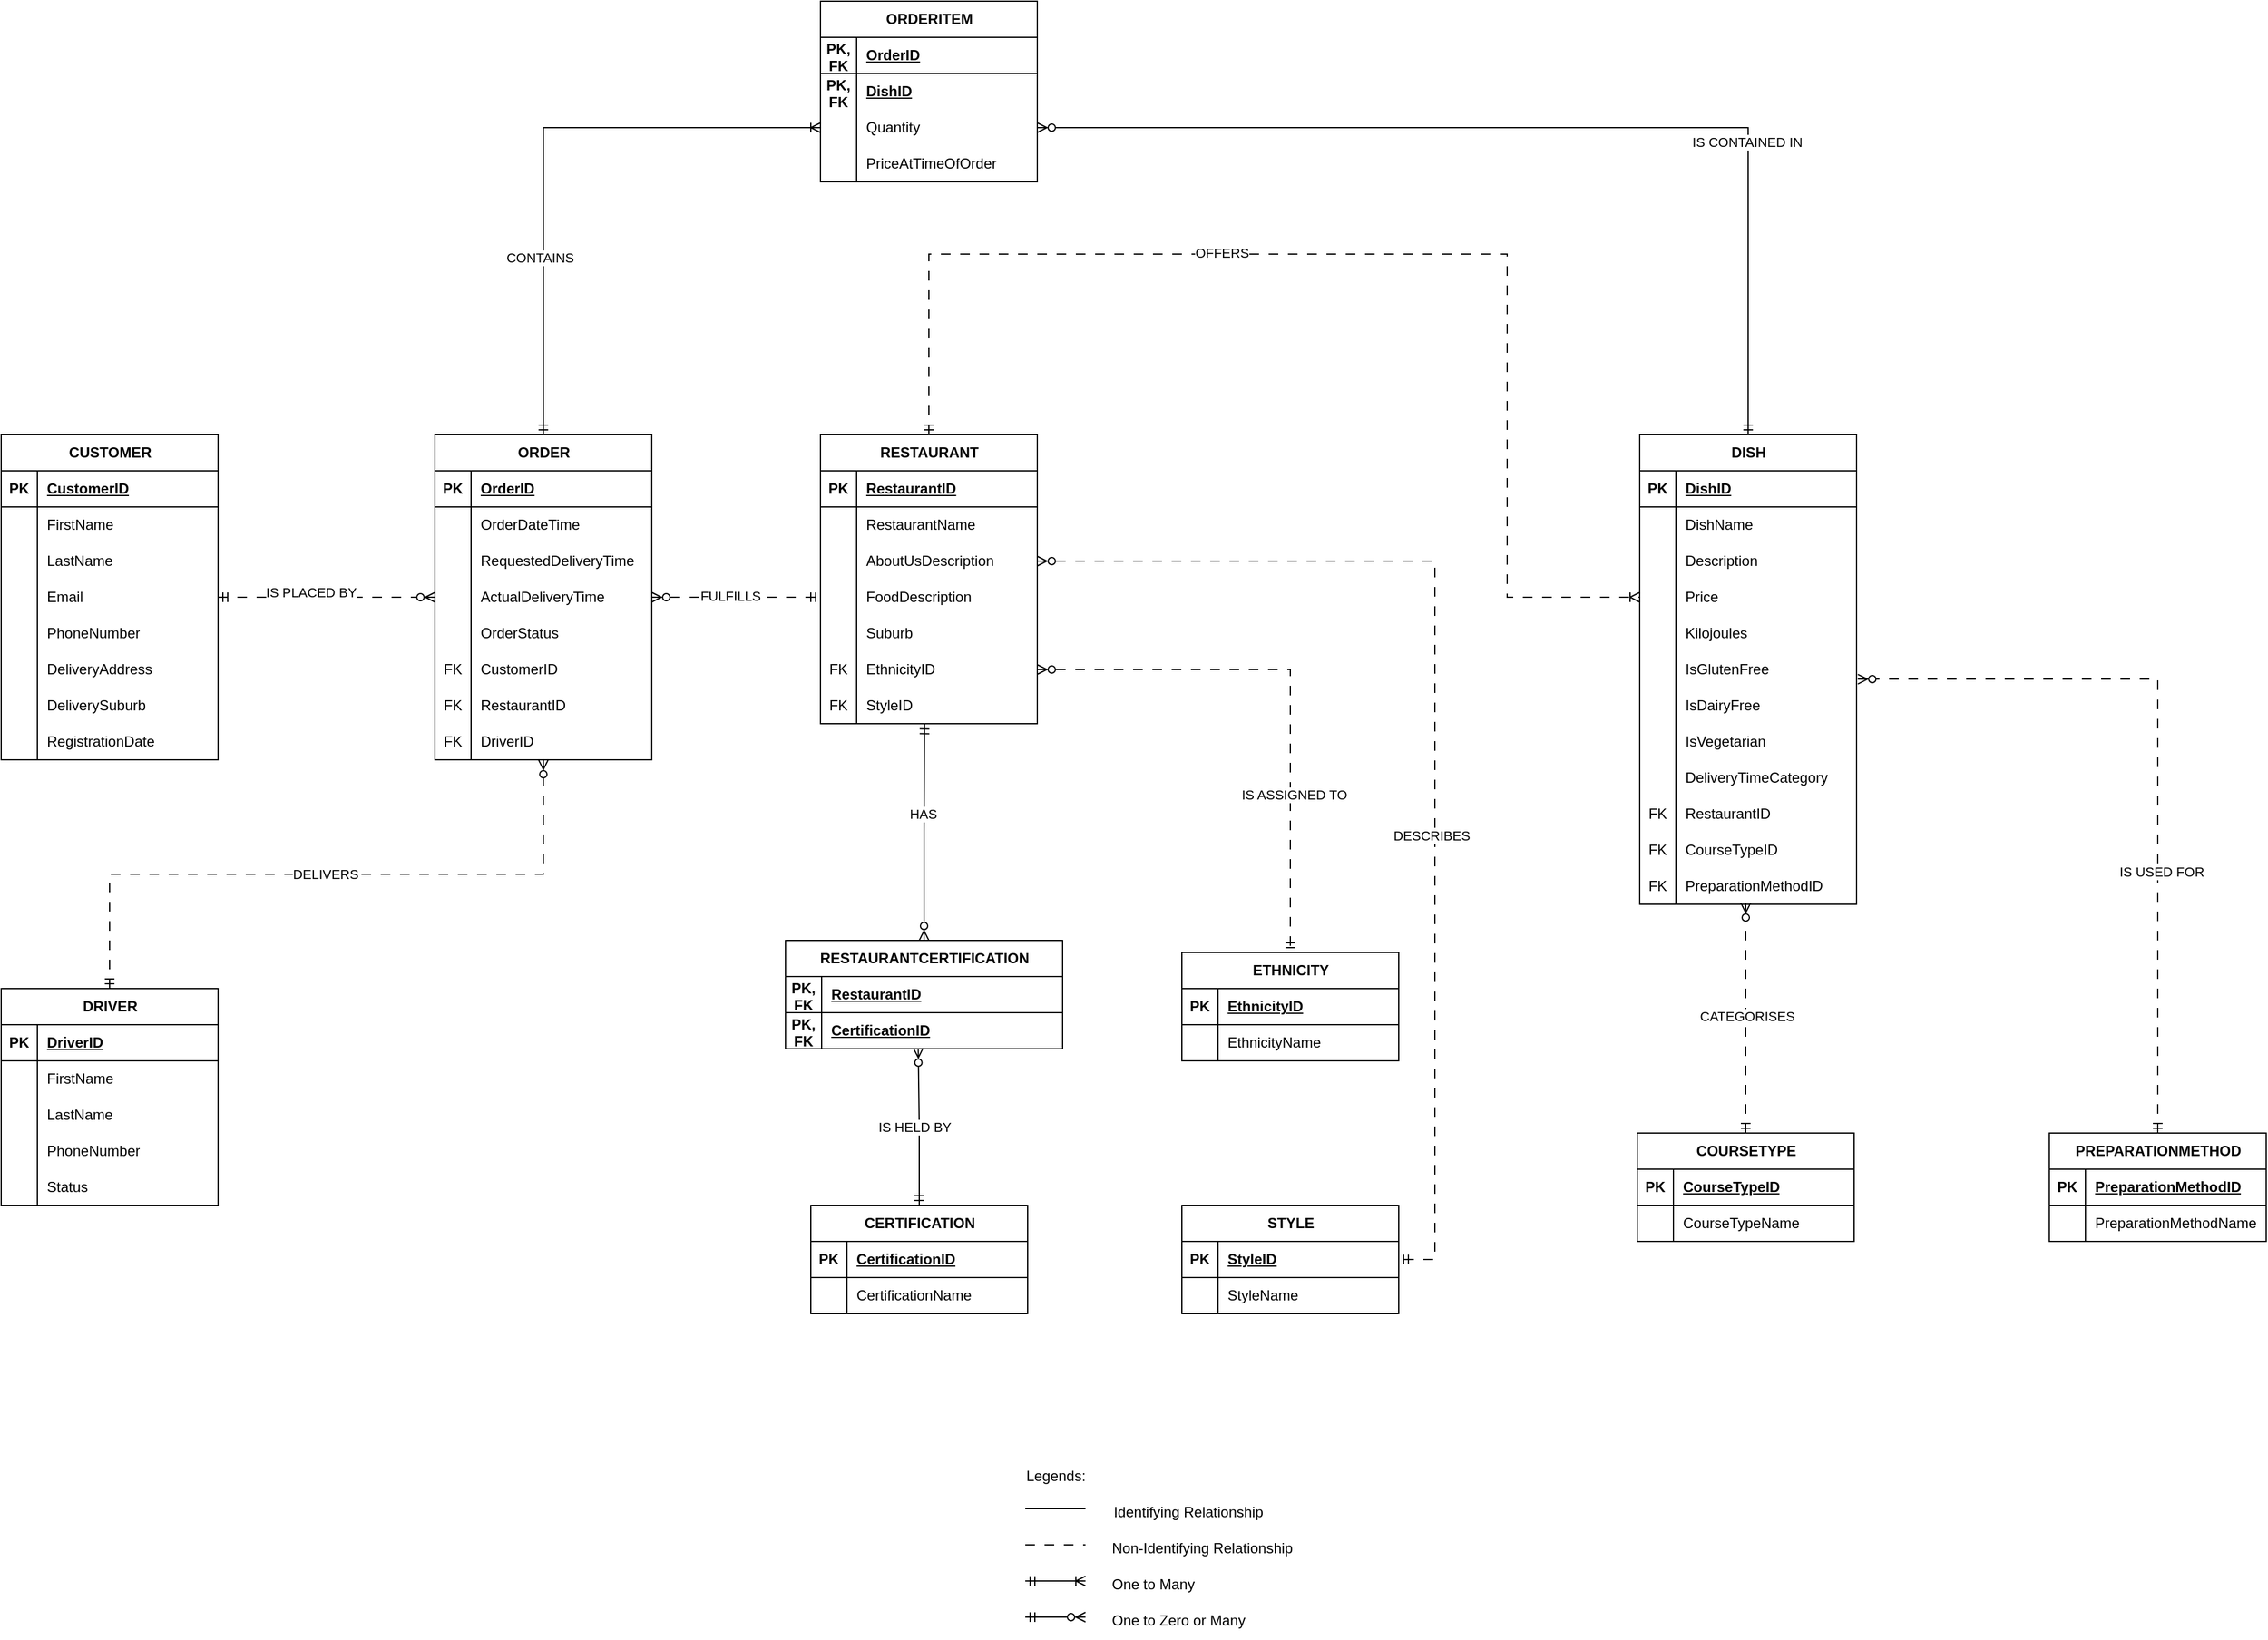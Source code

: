 <mxfile version="28.2.5">
  <diagram name="Page-1" id="IZNtSpBKVcgbOk-lceHR">
    <mxGraphModel dx="1668" dy="1122" grid="1" gridSize="10" guides="1" tooltips="1" connect="1" arrows="1" fold="1" page="1" pageScale="1" pageWidth="850" pageHeight="1100" math="0" shadow="0">
      <root>
        <mxCell id="0" />
        <mxCell id="1" parent="0" />
        <mxCell id="ebmah6iEm9j3bCE8qdWt-1" value="CUSTOMER" style="shape=table;startSize=30;container=1;collapsible=1;childLayout=tableLayout;fixedRows=1;rowLines=0;fontStyle=1;align=center;resizeLast=1;html=1;" vertex="1" parent="1">
          <mxGeometry x="170" y="660" width="180" height="270" as="geometry" />
        </mxCell>
        <mxCell id="ebmah6iEm9j3bCE8qdWt-2" value="" style="shape=tableRow;horizontal=0;startSize=0;swimlaneHead=0;swimlaneBody=0;fillColor=none;collapsible=0;dropTarget=0;points=[[0,0.5],[1,0.5]];portConstraint=eastwest;top=0;left=0;right=0;bottom=1;" vertex="1" parent="ebmah6iEm9j3bCE8qdWt-1">
          <mxGeometry y="30" width="180" height="30" as="geometry" />
        </mxCell>
        <mxCell id="ebmah6iEm9j3bCE8qdWt-3" value="PK" style="shape=partialRectangle;connectable=0;fillColor=none;top=0;left=0;bottom=0;right=0;fontStyle=1;overflow=hidden;whiteSpace=wrap;html=1;" vertex="1" parent="ebmah6iEm9j3bCE8qdWt-2">
          <mxGeometry width="30" height="30" as="geometry">
            <mxRectangle width="30" height="30" as="alternateBounds" />
          </mxGeometry>
        </mxCell>
        <mxCell id="ebmah6iEm9j3bCE8qdWt-4" value="CustomerID" style="shape=partialRectangle;connectable=0;fillColor=none;top=0;left=0;bottom=0;right=0;align=left;spacingLeft=6;fontStyle=5;overflow=hidden;whiteSpace=wrap;html=1;" vertex="1" parent="ebmah6iEm9j3bCE8qdWt-2">
          <mxGeometry x="30" width="150" height="30" as="geometry">
            <mxRectangle width="150" height="30" as="alternateBounds" />
          </mxGeometry>
        </mxCell>
        <mxCell id="ebmah6iEm9j3bCE8qdWt-5" value="" style="shape=tableRow;horizontal=0;startSize=0;swimlaneHead=0;swimlaneBody=0;fillColor=none;collapsible=0;dropTarget=0;points=[[0,0.5],[1,0.5]];portConstraint=eastwest;top=0;left=0;right=0;bottom=0;" vertex="1" parent="ebmah6iEm9j3bCE8qdWt-1">
          <mxGeometry y="60" width="180" height="30" as="geometry" />
        </mxCell>
        <mxCell id="ebmah6iEm9j3bCE8qdWt-6" value="" style="shape=partialRectangle;connectable=0;fillColor=none;top=0;left=0;bottom=0;right=0;editable=1;overflow=hidden;whiteSpace=wrap;html=1;" vertex="1" parent="ebmah6iEm9j3bCE8qdWt-5">
          <mxGeometry width="30" height="30" as="geometry">
            <mxRectangle width="30" height="30" as="alternateBounds" />
          </mxGeometry>
        </mxCell>
        <mxCell id="ebmah6iEm9j3bCE8qdWt-7" value="FirstName" style="shape=partialRectangle;connectable=0;fillColor=none;top=0;left=0;bottom=0;right=0;align=left;spacingLeft=6;overflow=hidden;whiteSpace=wrap;html=1;" vertex="1" parent="ebmah6iEm9j3bCE8qdWt-5">
          <mxGeometry x="30" width="150" height="30" as="geometry">
            <mxRectangle width="150" height="30" as="alternateBounds" />
          </mxGeometry>
        </mxCell>
        <mxCell id="ebmah6iEm9j3bCE8qdWt-8" value="" style="shape=tableRow;horizontal=0;startSize=0;swimlaneHead=0;swimlaneBody=0;fillColor=none;collapsible=0;dropTarget=0;points=[[0,0.5],[1,0.5]];portConstraint=eastwest;top=0;left=0;right=0;bottom=0;" vertex="1" parent="ebmah6iEm9j3bCE8qdWt-1">
          <mxGeometry y="90" width="180" height="30" as="geometry" />
        </mxCell>
        <mxCell id="ebmah6iEm9j3bCE8qdWt-9" value="" style="shape=partialRectangle;connectable=0;fillColor=none;top=0;left=0;bottom=0;right=0;editable=1;overflow=hidden;whiteSpace=wrap;html=1;" vertex="1" parent="ebmah6iEm9j3bCE8qdWt-8">
          <mxGeometry width="30" height="30" as="geometry">
            <mxRectangle width="30" height="30" as="alternateBounds" />
          </mxGeometry>
        </mxCell>
        <mxCell id="ebmah6iEm9j3bCE8qdWt-10" value="LastName" style="shape=partialRectangle;connectable=0;fillColor=none;top=0;left=0;bottom=0;right=0;align=left;spacingLeft=6;overflow=hidden;whiteSpace=wrap;html=1;" vertex="1" parent="ebmah6iEm9j3bCE8qdWt-8">
          <mxGeometry x="30" width="150" height="30" as="geometry">
            <mxRectangle width="150" height="30" as="alternateBounds" />
          </mxGeometry>
        </mxCell>
        <mxCell id="ebmah6iEm9j3bCE8qdWt-11" value="" style="shape=tableRow;horizontal=0;startSize=0;swimlaneHead=0;swimlaneBody=0;fillColor=none;collapsible=0;dropTarget=0;points=[[0,0.5],[1,0.5]];portConstraint=eastwest;top=0;left=0;right=0;bottom=0;" vertex="1" parent="ebmah6iEm9j3bCE8qdWt-1">
          <mxGeometry y="120" width="180" height="30" as="geometry" />
        </mxCell>
        <mxCell id="ebmah6iEm9j3bCE8qdWt-12" value="" style="shape=partialRectangle;connectable=0;fillColor=none;top=0;left=0;bottom=0;right=0;editable=1;overflow=hidden;whiteSpace=wrap;html=1;" vertex="1" parent="ebmah6iEm9j3bCE8qdWt-11">
          <mxGeometry width="30" height="30" as="geometry">
            <mxRectangle width="30" height="30" as="alternateBounds" />
          </mxGeometry>
        </mxCell>
        <mxCell id="ebmah6iEm9j3bCE8qdWt-13" value="Email" style="shape=partialRectangle;connectable=0;fillColor=none;top=0;left=0;bottom=0;right=0;align=left;spacingLeft=6;overflow=hidden;whiteSpace=wrap;html=1;" vertex="1" parent="ebmah6iEm9j3bCE8qdWt-11">
          <mxGeometry x="30" width="150" height="30" as="geometry">
            <mxRectangle width="150" height="30" as="alternateBounds" />
          </mxGeometry>
        </mxCell>
        <mxCell id="ebmah6iEm9j3bCE8qdWt-14" value="" style="shape=tableRow;horizontal=0;startSize=0;swimlaneHead=0;swimlaneBody=0;fillColor=none;collapsible=0;dropTarget=0;points=[[0,0.5],[1,0.5]];portConstraint=eastwest;top=0;left=0;right=0;bottom=0;" vertex="1" parent="ebmah6iEm9j3bCE8qdWt-1">
          <mxGeometry y="150" width="180" height="30" as="geometry" />
        </mxCell>
        <mxCell id="ebmah6iEm9j3bCE8qdWt-15" value="" style="shape=partialRectangle;connectable=0;fillColor=none;top=0;left=0;bottom=0;right=0;editable=1;overflow=hidden;whiteSpace=wrap;html=1;" vertex="1" parent="ebmah6iEm9j3bCE8qdWt-14">
          <mxGeometry width="30" height="30" as="geometry">
            <mxRectangle width="30" height="30" as="alternateBounds" />
          </mxGeometry>
        </mxCell>
        <mxCell id="ebmah6iEm9j3bCE8qdWt-16" value="PhoneNumber" style="shape=partialRectangle;connectable=0;fillColor=none;top=0;left=0;bottom=0;right=0;align=left;spacingLeft=6;overflow=hidden;whiteSpace=wrap;html=1;" vertex="1" parent="ebmah6iEm9j3bCE8qdWt-14">
          <mxGeometry x="30" width="150" height="30" as="geometry">
            <mxRectangle width="150" height="30" as="alternateBounds" />
          </mxGeometry>
        </mxCell>
        <mxCell id="ebmah6iEm9j3bCE8qdWt-17" value="" style="shape=tableRow;horizontal=0;startSize=0;swimlaneHead=0;swimlaneBody=0;fillColor=none;collapsible=0;dropTarget=0;points=[[0,0.5],[1,0.5]];portConstraint=eastwest;top=0;left=0;right=0;bottom=0;" vertex="1" parent="ebmah6iEm9j3bCE8qdWt-1">
          <mxGeometry y="180" width="180" height="30" as="geometry" />
        </mxCell>
        <mxCell id="ebmah6iEm9j3bCE8qdWt-18" value="" style="shape=partialRectangle;connectable=0;fillColor=none;top=0;left=0;bottom=0;right=0;editable=1;overflow=hidden;whiteSpace=wrap;html=1;" vertex="1" parent="ebmah6iEm9j3bCE8qdWt-17">
          <mxGeometry width="30" height="30" as="geometry">
            <mxRectangle width="30" height="30" as="alternateBounds" />
          </mxGeometry>
        </mxCell>
        <mxCell id="ebmah6iEm9j3bCE8qdWt-19" value="DeliveryAddress" style="shape=partialRectangle;connectable=0;fillColor=none;top=0;left=0;bottom=0;right=0;align=left;spacingLeft=6;overflow=hidden;whiteSpace=wrap;html=1;" vertex="1" parent="ebmah6iEm9j3bCE8qdWt-17">
          <mxGeometry x="30" width="150" height="30" as="geometry">
            <mxRectangle width="150" height="30" as="alternateBounds" />
          </mxGeometry>
        </mxCell>
        <mxCell id="ebmah6iEm9j3bCE8qdWt-20" value="" style="shape=tableRow;horizontal=0;startSize=0;swimlaneHead=0;swimlaneBody=0;fillColor=none;collapsible=0;dropTarget=0;points=[[0,0.5],[1,0.5]];portConstraint=eastwest;top=0;left=0;right=0;bottom=0;" vertex="1" parent="ebmah6iEm9j3bCE8qdWt-1">
          <mxGeometry y="210" width="180" height="30" as="geometry" />
        </mxCell>
        <mxCell id="ebmah6iEm9j3bCE8qdWt-21" value="" style="shape=partialRectangle;connectable=0;fillColor=none;top=0;left=0;bottom=0;right=0;editable=1;overflow=hidden;whiteSpace=wrap;html=1;" vertex="1" parent="ebmah6iEm9j3bCE8qdWt-20">
          <mxGeometry width="30" height="30" as="geometry">
            <mxRectangle width="30" height="30" as="alternateBounds" />
          </mxGeometry>
        </mxCell>
        <mxCell id="ebmah6iEm9j3bCE8qdWt-22" value="DeliverySuburb" style="shape=partialRectangle;connectable=0;fillColor=none;top=0;left=0;bottom=0;right=0;align=left;spacingLeft=6;overflow=hidden;whiteSpace=wrap;html=1;" vertex="1" parent="ebmah6iEm9j3bCE8qdWt-20">
          <mxGeometry x="30" width="150" height="30" as="geometry">
            <mxRectangle width="150" height="30" as="alternateBounds" />
          </mxGeometry>
        </mxCell>
        <mxCell id="ebmah6iEm9j3bCE8qdWt-23" value="" style="shape=tableRow;horizontal=0;startSize=0;swimlaneHead=0;swimlaneBody=0;fillColor=none;collapsible=0;dropTarget=0;points=[[0,0.5],[1,0.5]];portConstraint=eastwest;top=0;left=0;right=0;bottom=0;" vertex="1" parent="ebmah6iEm9j3bCE8qdWt-1">
          <mxGeometry y="240" width="180" height="30" as="geometry" />
        </mxCell>
        <mxCell id="ebmah6iEm9j3bCE8qdWt-24" value="" style="shape=partialRectangle;connectable=0;fillColor=none;top=0;left=0;bottom=0;right=0;editable=1;overflow=hidden;whiteSpace=wrap;html=1;" vertex="1" parent="ebmah6iEm9j3bCE8qdWt-23">
          <mxGeometry width="30" height="30" as="geometry">
            <mxRectangle width="30" height="30" as="alternateBounds" />
          </mxGeometry>
        </mxCell>
        <mxCell id="ebmah6iEm9j3bCE8qdWt-25" value="RegistrationDate" style="shape=partialRectangle;connectable=0;fillColor=none;top=0;left=0;bottom=0;right=0;align=left;spacingLeft=6;overflow=hidden;whiteSpace=wrap;html=1;" vertex="1" parent="ebmah6iEm9j3bCE8qdWt-23">
          <mxGeometry x="30" width="150" height="30" as="geometry">
            <mxRectangle width="150" height="30" as="alternateBounds" />
          </mxGeometry>
        </mxCell>
        <mxCell id="ebmah6iEm9j3bCE8qdWt-26" style="edgeStyle=orthogonalEdgeStyle;rounded=0;orthogonalLoop=1;jettySize=auto;html=1;exitX=0.5;exitY=0;exitDx=0;exitDy=0;entryX=1;entryY=0.5;entryDx=0;entryDy=0;endArrow=ERzeroToMany;endFill=0;startArrow=ERmandOne;startFill=0;" edge="1" parent="1" source="ebmah6iEm9j3bCE8qdWt-28" target="ebmah6iEm9j3bCE8qdWt-159">
          <mxGeometry relative="1" as="geometry" />
        </mxCell>
        <mxCell id="ebmah6iEm9j3bCE8qdWt-27" value="IS CONTAINED IN" style="edgeLabel;html=1;align=center;verticalAlign=middle;resizable=0;points=[];" vertex="1" connectable="0" parent="ebmah6iEm9j3bCE8qdWt-26">
          <mxGeometry x="-0.424" y="1" relative="1" as="geometry">
            <mxPoint as="offset" />
          </mxGeometry>
        </mxCell>
        <mxCell id="ebmah6iEm9j3bCE8qdWt-28" value="DISH" style="shape=table;startSize=30;container=1;collapsible=1;childLayout=tableLayout;fixedRows=1;rowLines=0;fontStyle=1;align=center;resizeLast=1;html=1;" vertex="1" parent="1">
          <mxGeometry x="1530" y="660" width="180" height="390" as="geometry" />
        </mxCell>
        <mxCell id="ebmah6iEm9j3bCE8qdWt-29" value="" style="shape=tableRow;horizontal=0;startSize=0;swimlaneHead=0;swimlaneBody=0;fillColor=none;collapsible=0;dropTarget=0;points=[[0,0.5],[1,0.5]];portConstraint=eastwest;top=0;left=0;right=0;bottom=1;" vertex="1" parent="ebmah6iEm9j3bCE8qdWt-28">
          <mxGeometry y="30" width="180" height="30" as="geometry" />
        </mxCell>
        <mxCell id="ebmah6iEm9j3bCE8qdWt-30" value="PK" style="shape=partialRectangle;connectable=0;fillColor=none;top=0;left=0;bottom=0;right=0;fontStyle=1;overflow=hidden;whiteSpace=wrap;html=1;" vertex="1" parent="ebmah6iEm9j3bCE8qdWt-29">
          <mxGeometry width="30" height="30" as="geometry">
            <mxRectangle width="30" height="30" as="alternateBounds" />
          </mxGeometry>
        </mxCell>
        <mxCell id="ebmah6iEm9j3bCE8qdWt-31" value="DishID" style="shape=partialRectangle;connectable=0;fillColor=none;top=0;left=0;bottom=0;right=0;align=left;spacingLeft=6;fontStyle=5;overflow=hidden;whiteSpace=wrap;html=1;" vertex="1" parent="ebmah6iEm9j3bCE8qdWt-29">
          <mxGeometry x="30" width="150" height="30" as="geometry">
            <mxRectangle width="150" height="30" as="alternateBounds" />
          </mxGeometry>
        </mxCell>
        <mxCell id="ebmah6iEm9j3bCE8qdWt-32" value="" style="shape=tableRow;horizontal=0;startSize=0;swimlaneHead=0;swimlaneBody=0;fillColor=none;collapsible=0;dropTarget=0;points=[[0,0.5],[1,0.5]];portConstraint=eastwest;top=0;left=0;right=0;bottom=0;" vertex="1" parent="ebmah6iEm9j3bCE8qdWt-28">
          <mxGeometry y="60" width="180" height="30" as="geometry" />
        </mxCell>
        <mxCell id="ebmah6iEm9j3bCE8qdWt-33" value="" style="shape=partialRectangle;connectable=0;fillColor=none;top=0;left=0;bottom=0;right=0;editable=1;overflow=hidden;whiteSpace=wrap;html=1;" vertex="1" parent="ebmah6iEm9j3bCE8qdWt-32">
          <mxGeometry width="30" height="30" as="geometry">
            <mxRectangle width="30" height="30" as="alternateBounds" />
          </mxGeometry>
        </mxCell>
        <mxCell id="ebmah6iEm9j3bCE8qdWt-34" value="DishName" style="shape=partialRectangle;connectable=0;fillColor=none;top=0;left=0;bottom=0;right=0;align=left;spacingLeft=6;overflow=hidden;whiteSpace=wrap;html=1;" vertex="1" parent="ebmah6iEm9j3bCE8qdWt-32">
          <mxGeometry x="30" width="150" height="30" as="geometry">
            <mxRectangle width="150" height="30" as="alternateBounds" />
          </mxGeometry>
        </mxCell>
        <mxCell id="ebmah6iEm9j3bCE8qdWt-35" value="" style="shape=tableRow;horizontal=0;startSize=0;swimlaneHead=0;swimlaneBody=0;fillColor=none;collapsible=0;dropTarget=0;points=[[0,0.5],[1,0.5]];portConstraint=eastwest;top=0;left=0;right=0;bottom=0;" vertex="1" parent="ebmah6iEm9j3bCE8qdWt-28">
          <mxGeometry y="90" width="180" height="30" as="geometry" />
        </mxCell>
        <mxCell id="ebmah6iEm9j3bCE8qdWt-36" value="" style="shape=partialRectangle;connectable=0;fillColor=none;top=0;left=0;bottom=0;right=0;editable=1;overflow=hidden;whiteSpace=wrap;html=1;" vertex="1" parent="ebmah6iEm9j3bCE8qdWt-35">
          <mxGeometry width="30" height="30" as="geometry">
            <mxRectangle width="30" height="30" as="alternateBounds" />
          </mxGeometry>
        </mxCell>
        <mxCell id="ebmah6iEm9j3bCE8qdWt-37" value="Description" style="shape=partialRectangle;connectable=0;fillColor=none;top=0;left=0;bottom=0;right=0;align=left;spacingLeft=6;overflow=hidden;whiteSpace=wrap;html=1;" vertex="1" parent="ebmah6iEm9j3bCE8qdWt-35">
          <mxGeometry x="30" width="150" height="30" as="geometry">
            <mxRectangle width="150" height="30" as="alternateBounds" />
          </mxGeometry>
        </mxCell>
        <mxCell id="ebmah6iEm9j3bCE8qdWt-38" value="" style="shape=tableRow;horizontal=0;startSize=0;swimlaneHead=0;swimlaneBody=0;fillColor=none;collapsible=0;dropTarget=0;points=[[0,0.5],[1,0.5]];portConstraint=eastwest;top=0;left=0;right=0;bottom=0;" vertex="1" parent="ebmah6iEm9j3bCE8qdWt-28">
          <mxGeometry y="120" width="180" height="30" as="geometry" />
        </mxCell>
        <mxCell id="ebmah6iEm9j3bCE8qdWt-39" value="" style="shape=partialRectangle;connectable=0;fillColor=none;top=0;left=0;bottom=0;right=0;editable=1;overflow=hidden;whiteSpace=wrap;html=1;" vertex="1" parent="ebmah6iEm9j3bCE8qdWt-38">
          <mxGeometry width="30" height="30" as="geometry">
            <mxRectangle width="30" height="30" as="alternateBounds" />
          </mxGeometry>
        </mxCell>
        <mxCell id="ebmah6iEm9j3bCE8qdWt-40" value="Price" style="shape=partialRectangle;connectable=0;fillColor=none;top=0;left=0;bottom=0;right=0;align=left;spacingLeft=6;overflow=hidden;whiteSpace=wrap;html=1;" vertex="1" parent="ebmah6iEm9j3bCE8qdWt-38">
          <mxGeometry x="30" width="150" height="30" as="geometry">
            <mxRectangle width="150" height="30" as="alternateBounds" />
          </mxGeometry>
        </mxCell>
        <mxCell id="ebmah6iEm9j3bCE8qdWt-41" value="" style="shape=tableRow;horizontal=0;startSize=0;swimlaneHead=0;swimlaneBody=0;fillColor=none;collapsible=0;dropTarget=0;points=[[0,0.5],[1,0.5]];portConstraint=eastwest;top=0;left=0;right=0;bottom=0;" vertex="1" parent="ebmah6iEm9j3bCE8qdWt-28">
          <mxGeometry y="150" width="180" height="30" as="geometry" />
        </mxCell>
        <mxCell id="ebmah6iEm9j3bCE8qdWt-42" value="" style="shape=partialRectangle;connectable=0;fillColor=none;top=0;left=0;bottom=0;right=0;editable=1;overflow=hidden;whiteSpace=wrap;html=1;" vertex="1" parent="ebmah6iEm9j3bCE8qdWt-41">
          <mxGeometry width="30" height="30" as="geometry">
            <mxRectangle width="30" height="30" as="alternateBounds" />
          </mxGeometry>
        </mxCell>
        <mxCell id="ebmah6iEm9j3bCE8qdWt-43" value="Kilojoules" style="shape=partialRectangle;connectable=0;fillColor=none;top=0;left=0;bottom=0;right=0;align=left;spacingLeft=6;overflow=hidden;whiteSpace=wrap;html=1;" vertex="1" parent="ebmah6iEm9j3bCE8qdWt-41">
          <mxGeometry x="30" width="150" height="30" as="geometry">
            <mxRectangle width="150" height="30" as="alternateBounds" />
          </mxGeometry>
        </mxCell>
        <mxCell id="ebmah6iEm9j3bCE8qdWt-44" value="" style="shape=tableRow;horizontal=0;startSize=0;swimlaneHead=0;swimlaneBody=0;fillColor=none;collapsible=0;dropTarget=0;points=[[0,0.5],[1,0.5]];portConstraint=eastwest;top=0;left=0;right=0;bottom=0;" vertex="1" parent="ebmah6iEm9j3bCE8qdWt-28">
          <mxGeometry y="180" width="180" height="30" as="geometry" />
        </mxCell>
        <mxCell id="ebmah6iEm9j3bCE8qdWt-45" value="" style="shape=partialRectangle;connectable=0;fillColor=none;top=0;left=0;bottom=0;right=0;editable=1;overflow=hidden;whiteSpace=wrap;html=1;" vertex="1" parent="ebmah6iEm9j3bCE8qdWt-44">
          <mxGeometry width="30" height="30" as="geometry">
            <mxRectangle width="30" height="30" as="alternateBounds" />
          </mxGeometry>
        </mxCell>
        <mxCell id="ebmah6iEm9j3bCE8qdWt-46" value="IsGlutenFree" style="shape=partialRectangle;connectable=0;fillColor=none;top=0;left=0;bottom=0;right=0;align=left;spacingLeft=6;overflow=hidden;whiteSpace=wrap;html=1;" vertex="1" parent="ebmah6iEm9j3bCE8qdWt-44">
          <mxGeometry x="30" width="150" height="30" as="geometry">
            <mxRectangle width="150" height="30" as="alternateBounds" />
          </mxGeometry>
        </mxCell>
        <mxCell id="ebmah6iEm9j3bCE8qdWt-47" value="" style="shape=tableRow;horizontal=0;startSize=0;swimlaneHead=0;swimlaneBody=0;fillColor=none;collapsible=0;dropTarget=0;points=[[0,0.5],[1,0.5]];portConstraint=eastwest;top=0;left=0;right=0;bottom=0;" vertex="1" parent="ebmah6iEm9j3bCE8qdWt-28">
          <mxGeometry y="210" width="180" height="30" as="geometry" />
        </mxCell>
        <mxCell id="ebmah6iEm9j3bCE8qdWt-48" value="" style="shape=partialRectangle;connectable=0;fillColor=none;top=0;left=0;bottom=0;right=0;editable=1;overflow=hidden;whiteSpace=wrap;html=1;" vertex="1" parent="ebmah6iEm9j3bCE8qdWt-47">
          <mxGeometry width="30" height="30" as="geometry">
            <mxRectangle width="30" height="30" as="alternateBounds" />
          </mxGeometry>
        </mxCell>
        <mxCell id="ebmah6iEm9j3bCE8qdWt-49" value="IsDairyFree" style="shape=partialRectangle;connectable=0;fillColor=none;top=0;left=0;bottom=0;right=0;align=left;spacingLeft=6;overflow=hidden;whiteSpace=wrap;html=1;" vertex="1" parent="ebmah6iEm9j3bCE8qdWt-47">
          <mxGeometry x="30" width="150" height="30" as="geometry">
            <mxRectangle width="150" height="30" as="alternateBounds" />
          </mxGeometry>
        </mxCell>
        <mxCell id="ebmah6iEm9j3bCE8qdWt-50" value="" style="shape=tableRow;horizontal=0;startSize=0;swimlaneHead=0;swimlaneBody=0;fillColor=none;collapsible=0;dropTarget=0;points=[[0,0.5],[1,0.5]];portConstraint=eastwest;top=0;left=0;right=0;bottom=0;" vertex="1" parent="ebmah6iEm9j3bCE8qdWt-28">
          <mxGeometry y="240" width="180" height="30" as="geometry" />
        </mxCell>
        <mxCell id="ebmah6iEm9j3bCE8qdWt-51" value="" style="shape=partialRectangle;connectable=0;fillColor=none;top=0;left=0;bottom=0;right=0;editable=1;overflow=hidden;whiteSpace=wrap;html=1;" vertex="1" parent="ebmah6iEm9j3bCE8qdWt-50">
          <mxGeometry width="30" height="30" as="geometry">
            <mxRectangle width="30" height="30" as="alternateBounds" />
          </mxGeometry>
        </mxCell>
        <mxCell id="ebmah6iEm9j3bCE8qdWt-52" value="IsVegetarian" style="shape=partialRectangle;connectable=0;fillColor=none;top=0;left=0;bottom=0;right=0;align=left;spacingLeft=6;overflow=hidden;whiteSpace=wrap;html=1;" vertex="1" parent="ebmah6iEm9j3bCE8qdWt-50">
          <mxGeometry x="30" width="150" height="30" as="geometry">
            <mxRectangle width="150" height="30" as="alternateBounds" />
          </mxGeometry>
        </mxCell>
        <mxCell id="ebmah6iEm9j3bCE8qdWt-53" value="" style="shape=tableRow;horizontal=0;startSize=0;swimlaneHead=0;swimlaneBody=0;fillColor=none;collapsible=0;dropTarget=0;points=[[0,0.5],[1,0.5]];portConstraint=eastwest;top=0;left=0;right=0;bottom=0;" vertex="1" parent="ebmah6iEm9j3bCE8qdWt-28">
          <mxGeometry y="270" width="180" height="30" as="geometry" />
        </mxCell>
        <mxCell id="ebmah6iEm9j3bCE8qdWt-54" value="" style="shape=partialRectangle;connectable=0;fillColor=none;top=0;left=0;bottom=0;right=0;editable=1;overflow=hidden;whiteSpace=wrap;html=1;" vertex="1" parent="ebmah6iEm9j3bCE8qdWt-53">
          <mxGeometry width="30" height="30" as="geometry">
            <mxRectangle width="30" height="30" as="alternateBounds" />
          </mxGeometry>
        </mxCell>
        <mxCell id="ebmah6iEm9j3bCE8qdWt-55" value="DeliveryTimeCategory" style="shape=partialRectangle;connectable=0;fillColor=none;top=0;left=0;bottom=0;right=0;align=left;spacingLeft=6;overflow=hidden;whiteSpace=wrap;html=1;" vertex="1" parent="ebmah6iEm9j3bCE8qdWt-53">
          <mxGeometry x="30" width="150" height="30" as="geometry">
            <mxRectangle width="150" height="30" as="alternateBounds" />
          </mxGeometry>
        </mxCell>
        <mxCell id="ebmah6iEm9j3bCE8qdWt-56" value="" style="shape=tableRow;horizontal=0;startSize=0;swimlaneHead=0;swimlaneBody=0;fillColor=none;collapsible=0;dropTarget=0;points=[[0,0.5],[1,0.5]];portConstraint=eastwest;top=0;left=0;right=0;bottom=0;" vertex="1" parent="ebmah6iEm9j3bCE8qdWt-28">
          <mxGeometry y="300" width="180" height="30" as="geometry" />
        </mxCell>
        <mxCell id="ebmah6iEm9j3bCE8qdWt-57" value="FK" style="shape=partialRectangle;connectable=0;fillColor=none;top=0;left=0;bottom=0;right=0;editable=1;overflow=hidden;whiteSpace=wrap;html=1;" vertex="1" parent="ebmah6iEm9j3bCE8qdWt-56">
          <mxGeometry width="30" height="30" as="geometry">
            <mxRectangle width="30" height="30" as="alternateBounds" />
          </mxGeometry>
        </mxCell>
        <mxCell id="ebmah6iEm9j3bCE8qdWt-58" value="RestaurantID" style="shape=partialRectangle;connectable=0;fillColor=none;top=0;left=0;bottom=0;right=0;align=left;spacingLeft=6;overflow=hidden;whiteSpace=wrap;html=1;" vertex="1" parent="ebmah6iEm9j3bCE8qdWt-56">
          <mxGeometry x="30" width="150" height="30" as="geometry">
            <mxRectangle width="150" height="30" as="alternateBounds" />
          </mxGeometry>
        </mxCell>
        <mxCell id="ebmah6iEm9j3bCE8qdWt-59" value="" style="shape=tableRow;horizontal=0;startSize=0;swimlaneHead=0;swimlaneBody=0;fillColor=none;collapsible=0;dropTarget=0;points=[[0,0.5],[1,0.5]];portConstraint=eastwest;top=0;left=0;right=0;bottom=0;" vertex="1" parent="ebmah6iEm9j3bCE8qdWt-28">
          <mxGeometry y="330" width="180" height="30" as="geometry" />
        </mxCell>
        <mxCell id="ebmah6iEm9j3bCE8qdWt-60" value="FK" style="shape=partialRectangle;connectable=0;fillColor=none;top=0;left=0;bottom=0;right=0;editable=1;overflow=hidden;whiteSpace=wrap;html=1;" vertex="1" parent="ebmah6iEm9j3bCE8qdWt-59">
          <mxGeometry width="30" height="30" as="geometry">
            <mxRectangle width="30" height="30" as="alternateBounds" />
          </mxGeometry>
        </mxCell>
        <mxCell id="ebmah6iEm9j3bCE8qdWt-61" value="CourseTypeID" style="shape=partialRectangle;connectable=0;fillColor=none;top=0;left=0;bottom=0;right=0;align=left;spacingLeft=6;overflow=hidden;whiteSpace=wrap;html=1;" vertex="1" parent="ebmah6iEm9j3bCE8qdWt-59">
          <mxGeometry x="30" width="150" height="30" as="geometry">
            <mxRectangle width="150" height="30" as="alternateBounds" />
          </mxGeometry>
        </mxCell>
        <mxCell id="ebmah6iEm9j3bCE8qdWt-62" value="" style="shape=tableRow;horizontal=0;startSize=0;swimlaneHead=0;swimlaneBody=0;fillColor=none;collapsible=0;dropTarget=0;points=[[0,0.5],[1,0.5]];portConstraint=eastwest;top=0;left=0;right=0;bottom=0;" vertex="1" parent="ebmah6iEm9j3bCE8qdWt-28">
          <mxGeometry y="360" width="180" height="30" as="geometry" />
        </mxCell>
        <mxCell id="ebmah6iEm9j3bCE8qdWt-63" value="FK" style="shape=partialRectangle;connectable=0;fillColor=none;top=0;left=0;bottom=0;right=0;editable=1;overflow=hidden;whiteSpace=wrap;html=1;" vertex="1" parent="ebmah6iEm9j3bCE8qdWt-62">
          <mxGeometry width="30" height="30" as="geometry">
            <mxRectangle width="30" height="30" as="alternateBounds" />
          </mxGeometry>
        </mxCell>
        <mxCell id="ebmah6iEm9j3bCE8qdWt-64" value="PreparationMethodID" style="shape=partialRectangle;connectable=0;fillColor=none;top=0;left=0;bottom=0;right=0;align=left;spacingLeft=6;overflow=hidden;whiteSpace=wrap;html=1;" vertex="1" parent="ebmah6iEm9j3bCE8qdWt-62">
          <mxGeometry x="30" width="150" height="30" as="geometry">
            <mxRectangle width="150" height="30" as="alternateBounds" />
          </mxGeometry>
        </mxCell>
        <mxCell id="ebmah6iEm9j3bCE8qdWt-65" value="RESTAURANT" style="shape=table;startSize=30;container=1;collapsible=1;childLayout=tableLayout;fixedRows=1;rowLines=0;fontStyle=1;align=center;resizeLast=1;html=1;" vertex="1" parent="1">
          <mxGeometry x="850" y="660" width="180" height="240" as="geometry" />
        </mxCell>
        <mxCell id="ebmah6iEm9j3bCE8qdWt-66" value="" style="shape=tableRow;horizontal=0;startSize=0;swimlaneHead=0;swimlaneBody=0;fillColor=none;collapsible=0;dropTarget=0;points=[[0,0.5],[1,0.5]];portConstraint=eastwest;top=0;left=0;right=0;bottom=1;" vertex="1" parent="ebmah6iEm9j3bCE8qdWt-65">
          <mxGeometry y="30" width="180" height="30" as="geometry" />
        </mxCell>
        <mxCell id="ebmah6iEm9j3bCE8qdWt-67" value="PK" style="shape=partialRectangle;connectable=0;fillColor=none;top=0;left=0;bottom=0;right=0;fontStyle=1;overflow=hidden;whiteSpace=wrap;html=1;" vertex="1" parent="ebmah6iEm9j3bCE8qdWt-66">
          <mxGeometry width="30" height="30" as="geometry">
            <mxRectangle width="30" height="30" as="alternateBounds" />
          </mxGeometry>
        </mxCell>
        <mxCell id="ebmah6iEm9j3bCE8qdWt-68" value="RestaurantID" style="shape=partialRectangle;connectable=0;fillColor=none;top=0;left=0;bottom=0;right=0;align=left;spacingLeft=6;fontStyle=5;overflow=hidden;whiteSpace=wrap;html=1;" vertex="1" parent="ebmah6iEm9j3bCE8qdWt-66">
          <mxGeometry x="30" width="150" height="30" as="geometry">
            <mxRectangle width="150" height="30" as="alternateBounds" />
          </mxGeometry>
        </mxCell>
        <mxCell id="ebmah6iEm9j3bCE8qdWt-69" value="" style="shape=tableRow;horizontal=0;startSize=0;swimlaneHead=0;swimlaneBody=0;fillColor=none;collapsible=0;dropTarget=0;points=[[0,0.5],[1,0.5]];portConstraint=eastwest;top=0;left=0;right=0;bottom=0;" vertex="1" parent="ebmah6iEm9j3bCE8qdWt-65">
          <mxGeometry y="60" width="180" height="30" as="geometry" />
        </mxCell>
        <mxCell id="ebmah6iEm9j3bCE8qdWt-70" value="" style="shape=partialRectangle;connectable=0;fillColor=none;top=0;left=0;bottom=0;right=0;editable=1;overflow=hidden;whiteSpace=wrap;html=1;" vertex="1" parent="ebmah6iEm9j3bCE8qdWt-69">
          <mxGeometry width="30" height="30" as="geometry">
            <mxRectangle width="30" height="30" as="alternateBounds" />
          </mxGeometry>
        </mxCell>
        <mxCell id="ebmah6iEm9j3bCE8qdWt-71" value="RestaurantName" style="shape=partialRectangle;connectable=0;fillColor=none;top=0;left=0;bottom=0;right=0;align=left;spacingLeft=6;overflow=hidden;whiteSpace=wrap;html=1;" vertex="1" parent="ebmah6iEm9j3bCE8qdWt-69">
          <mxGeometry x="30" width="150" height="30" as="geometry">
            <mxRectangle width="150" height="30" as="alternateBounds" />
          </mxGeometry>
        </mxCell>
        <mxCell id="ebmah6iEm9j3bCE8qdWt-72" value="" style="shape=tableRow;horizontal=0;startSize=0;swimlaneHead=0;swimlaneBody=0;fillColor=none;collapsible=0;dropTarget=0;points=[[0,0.5],[1,0.5]];portConstraint=eastwest;top=0;left=0;right=0;bottom=0;" vertex="1" parent="ebmah6iEm9j3bCE8qdWt-65">
          <mxGeometry y="90" width="180" height="30" as="geometry" />
        </mxCell>
        <mxCell id="ebmah6iEm9j3bCE8qdWt-73" value="" style="shape=partialRectangle;connectable=0;fillColor=none;top=0;left=0;bottom=0;right=0;editable=1;overflow=hidden;whiteSpace=wrap;html=1;" vertex="1" parent="ebmah6iEm9j3bCE8qdWt-72">
          <mxGeometry width="30" height="30" as="geometry">
            <mxRectangle width="30" height="30" as="alternateBounds" />
          </mxGeometry>
        </mxCell>
        <mxCell id="ebmah6iEm9j3bCE8qdWt-74" value="AboutUsDescription" style="shape=partialRectangle;connectable=0;fillColor=none;top=0;left=0;bottom=0;right=0;align=left;spacingLeft=6;overflow=hidden;whiteSpace=wrap;html=1;" vertex="1" parent="ebmah6iEm9j3bCE8qdWt-72">
          <mxGeometry x="30" width="150" height="30" as="geometry">
            <mxRectangle width="150" height="30" as="alternateBounds" />
          </mxGeometry>
        </mxCell>
        <mxCell id="ebmah6iEm9j3bCE8qdWt-75" value="" style="shape=tableRow;horizontal=0;startSize=0;swimlaneHead=0;swimlaneBody=0;fillColor=none;collapsible=0;dropTarget=0;points=[[0,0.5],[1,0.5]];portConstraint=eastwest;top=0;left=0;right=0;bottom=0;" vertex="1" parent="ebmah6iEm9j3bCE8qdWt-65">
          <mxGeometry y="120" width="180" height="30" as="geometry" />
        </mxCell>
        <mxCell id="ebmah6iEm9j3bCE8qdWt-76" value="" style="shape=partialRectangle;connectable=0;fillColor=none;top=0;left=0;bottom=0;right=0;editable=1;overflow=hidden;whiteSpace=wrap;html=1;" vertex="1" parent="ebmah6iEm9j3bCE8qdWt-75">
          <mxGeometry width="30" height="30" as="geometry">
            <mxRectangle width="30" height="30" as="alternateBounds" />
          </mxGeometry>
        </mxCell>
        <mxCell id="ebmah6iEm9j3bCE8qdWt-77" value="FoodDescription" style="shape=partialRectangle;connectable=0;fillColor=none;top=0;left=0;bottom=0;right=0;align=left;spacingLeft=6;overflow=hidden;whiteSpace=wrap;html=1;" vertex="1" parent="ebmah6iEm9j3bCE8qdWt-75">
          <mxGeometry x="30" width="150" height="30" as="geometry">
            <mxRectangle width="150" height="30" as="alternateBounds" />
          </mxGeometry>
        </mxCell>
        <mxCell id="ebmah6iEm9j3bCE8qdWt-78" value="" style="shape=tableRow;horizontal=0;startSize=0;swimlaneHead=0;swimlaneBody=0;fillColor=none;collapsible=0;dropTarget=0;points=[[0,0.5],[1,0.5]];portConstraint=eastwest;top=0;left=0;right=0;bottom=0;" vertex="1" parent="ebmah6iEm9j3bCE8qdWt-65">
          <mxGeometry y="150" width="180" height="30" as="geometry" />
        </mxCell>
        <mxCell id="ebmah6iEm9j3bCE8qdWt-79" value="" style="shape=partialRectangle;connectable=0;fillColor=none;top=0;left=0;bottom=0;right=0;editable=1;overflow=hidden;whiteSpace=wrap;html=1;" vertex="1" parent="ebmah6iEm9j3bCE8qdWt-78">
          <mxGeometry width="30" height="30" as="geometry">
            <mxRectangle width="30" height="30" as="alternateBounds" />
          </mxGeometry>
        </mxCell>
        <mxCell id="ebmah6iEm9j3bCE8qdWt-80" value="Suburb" style="shape=partialRectangle;connectable=0;fillColor=none;top=0;left=0;bottom=0;right=0;align=left;spacingLeft=6;overflow=hidden;whiteSpace=wrap;html=1;" vertex="1" parent="ebmah6iEm9j3bCE8qdWt-78">
          <mxGeometry x="30" width="150" height="30" as="geometry">
            <mxRectangle width="150" height="30" as="alternateBounds" />
          </mxGeometry>
        </mxCell>
        <mxCell id="ebmah6iEm9j3bCE8qdWt-81" value="" style="shape=tableRow;horizontal=0;startSize=0;swimlaneHead=0;swimlaneBody=0;fillColor=none;collapsible=0;dropTarget=0;points=[[0,0.5],[1,0.5]];portConstraint=eastwest;top=0;left=0;right=0;bottom=0;" vertex="1" parent="ebmah6iEm9j3bCE8qdWt-65">
          <mxGeometry y="180" width="180" height="30" as="geometry" />
        </mxCell>
        <mxCell id="ebmah6iEm9j3bCE8qdWt-82" value="FK" style="shape=partialRectangle;connectable=0;fillColor=none;top=0;left=0;bottom=0;right=0;editable=1;overflow=hidden;whiteSpace=wrap;html=1;" vertex="1" parent="ebmah6iEm9j3bCE8qdWt-81">
          <mxGeometry width="30" height="30" as="geometry">
            <mxRectangle width="30" height="30" as="alternateBounds" />
          </mxGeometry>
        </mxCell>
        <mxCell id="ebmah6iEm9j3bCE8qdWt-83" value="EthnicityID" style="shape=partialRectangle;connectable=0;fillColor=none;top=0;left=0;bottom=0;right=0;align=left;spacingLeft=6;overflow=hidden;whiteSpace=wrap;html=1;" vertex="1" parent="ebmah6iEm9j3bCE8qdWt-81">
          <mxGeometry x="30" width="150" height="30" as="geometry">
            <mxRectangle width="150" height="30" as="alternateBounds" />
          </mxGeometry>
        </mxCell>
        <mxCell id="ebmah6iEm9j3bCE8qdWt-84" value="" style="shape=tableRow;horizontal=0;startSize=0;swimlaneHead=0;swimlaneBody=0;fillColor=none;collapsible=0;dropTarget=0;points=[[0,0.5],[1,0.5]];portConstraint=eastwest;top=0;left=0;right=0;bottom=0;" vertex="1" parent="ebmah6iEm9j3bCE8qdWt-65">
          <mxGeometry y="210" width="180" height="30" as="geometry" />
        </mxCell>
        <mxCell id="ebmah6iEm9j3bCE8qdWt-85" value="FK" style="shape=partialRectangle;connectable=0;fillColor=none;top=0;left=0;bottom=0;right=0;editable=1;overflow=hidden;whiteSpace=wrap;html=1;" vertex="1" parent="ebmah6iEm9j3bCE8qdWt-84">
          <mxGeometry width="30" height="30" as="geometry">
            <mxRectangle width="30" height="30" as="alternateBounds" />
          </mxGeometry>
        </mxCell>
        <mxCell id="ebmah6iEm9j3bCE8qdWt-86" value="StyleID" style="shape=partialRectangle;connectable=0;fillColor=none;top=0;left=0;bottom=0;right=0;align=left;spacingLeft=6;overflow=hidden;whiteSpace=wrap;html=1;" vertex="1" parent="ebmah6iEm9j3bCE8qdWt-84">
          <mxGeometry x="30" width="150" height="30" as="geometry">
            <mxRectangle width="150" height="30" as="alternateBounds" />
          </mxGeometry>
        </mxCell>
        <mxCell id="ebmah6iEm9j3bCE8qdWt-87" value="DRIVER" style="shape=table;startSize=30;container=1;collapsible=1;childLayout=tableLayout;fixedRows=1;rowLines=0;fontStyle=1;align=center;resizeLast=1;html=1;" vertex="1" parent="1">
          <mxGeometry x="170" y="1120" width="180" height="180" as="geometry" />
        </mxCell>
        <mxCell id="ebmah6iEm9j3bCE8qdWt-88" value="" style="shape=tableRow;horizontal=0;startSize=0;swimlaneHead=0;swimlaneBody=0;fillColor=none;collapsible=0;dropTarget=0;points=[[0,0.5],[1,0.5]];portConstraint=eastwest;top=0;left=0;right=0;bottom=1;" vertex="1" parent="ebmah6iEm9j3bCE8qdWt-87">
          <mxGeometry y="30" width="180" height="30" as="geometry" />
        </mxCell>
        <mxCell id="ebmah6iEm9j3bCE8qdWt-89" value="PK" style="shape=partialRectangle;connectable=0;fillColor=none;top=0;left=0;bottom=0;right=0;fontStyle=1;overflow=hidden;whiteSpace=wrap;html=1;" vertex="1" parent="ebmah6iEm9j3bCE8qdWt-88">
          <mxGeometry width="30" height="30" as="geometry">
            <mxRectangle width="30" height="30" as="alternateBounds" />
          </mxGeometry>
        </mxCell>
        <mxCell id="ebmah6iEm9j3bCE8qdWt-90" value="DriverID" style="shape=partialRectangle;connectable=0;fillColor=none;top=0;left=0;bottom=0;right=0;align=left;spacingLeft=6;fontStyle=5;overflow=hidden;whiteSpace=wrap;html=1;" vertex="1" parent="ebmah6iEm9j3bCE8qdWt-88">
          <mxGeometry x="30" width="150" height="30" as="geometry">
            <mxRectangle width="150" height="30" as="alternateBounds" />
          </mxGeometry>
        </mxCell>
        <mxCell id="ebmah6iEm9j3bCE8qdWt-91" value="" style="shape=tableRow;horizontal=0;startSize=0;swimlaneHead=0;swimlaneBody=0;fillColor=none;collapsible=0;dropTarget=0;points=[[0,0.5],[1,0.5]];portConstraint=eastwest;top=0;left=0;right=0;bottom=0;" vertex="1" parent="ebmah6iEm9j3bCE8qdWt-87">
          <mxGeometry y="60" width="180" height="30" as="geometry" />
        </mxCell>
        <mxCell id="ebmah6iEm9j3bCE8qdWt-92" value="" style="shape=partialRectangle;connectable=0;fillColor=none;top=0;left=0;bottom=0;right=0;editable=1;overflow=hidden;whiteSpace=wrap;html=1;" vertex="1" parent="ebmah6iEm9j3bCE8qdWt-91">
          <mxGeometry width="30" height="30" as="geometry">
            <mxRectangle width="30" height="30" as="alternateBounds" />
          </mxGeometry>
        </mxCell>
        <mxCell id="ebmah6iEm9j3bCE8qdWt-93" value="FirstName" style="shape=partialRectangle;connectable=0;fillColor=none;top=0;left=0;bottom=0;right=0;align=left;spacingLeft=6;overflow=hidden;whiteSpace=wrap;html=1;" vertex="1" parent="ebmah6iEm9j3bCE8qdWt-91">
          <mxGeometry x="30" width="150" height="30" as="geometry">
            <mxRectangle width="150" height="30" as="alternateBounds" />
          </mxGeometry>
        </mxCell>
        <mxCell id="ebmah6iEm9j3bCE8qdWt-94" value="" style="shape=tableRow;horizontal=0;startSize=0;swimlaneHead=0;swimlaneBody=0;fillColor=none;collapsible=0;dropTarget=0;points=[[0,0.5],[1,0.5]];portConstraint=eastwest;top=0;left=0;right=0;bottom=0;" vertex="1" parent="ebmah6iEm9j3bCE8qdWt-87">
          <mxGeometry y="90" width="180" height="30" as="geometry" />
        </mxCell>
        <mxCell id="ebmah6iEm9j3bCE8qdWt-95" value="" style="shape=partialRectangle;connectable=0;fillColor=none;top=0;left=0;bottom=0;right=0;editable=1;overflow=hidden;whiteSpace=wrap;html=1;" vertex="1" parent="ebmah6iEm9j3bCE8qdWt-94">
          <mxGeometry width="30" height="30" as="geometry">
            <mxRectangle width="30" height="30" as="alternateBounds" />
          </mxGeometry>
        </mxCell>
        <mxCell id="ebmah6iEm9j3bCE8qdWt-96" value="LastName" style="shape=partialRectangle;connectable=0;fillColor=none;top=0;left=0;bottom=0;right=0;align=left;spacingLeft=6;overflow=hidden;whiteSpace=wrap;html=1;" vertex="1" parent="ebmah6iEm9j3bCE8qdWt-94">
          <mxGeometry x="30" width="150" height="30" as="geometry">
            <mxRectangle width="150" height="30" as="alternateBounds" />
          </mxGeometry>
        </mxCell>
        <mxCell id="ebmah6iEm9j3bCE8qdWt-97" value="" style="shape=tableRow;horizontal=0;startSize=0;swimlaneHead=0;swimlaneBody=0;fillColor=none;collapsible=0;dropTarget=0;points=[[0,0.5],[1,0.5]];portConstraint=eastwest;top=0;left=0;right=0;bottom=0;" vertex="1" parent="ebmah6iEm9j3bCE8qdWt-87">
          <mxGeometry y="120" width="180" height="30" as="geometry" />
        </mxCell>
        <mxCell id="ebmah6iEm9j3bCE8qdWt-98" value="" style="shape=partialRectangle;connectable=0;fillColor=none;top=0;left=0;bottom=0;right=0;editable=1;overflow=hidden;whiteSpace=wrap;html=1;" vertex="1" parent="ebmah6iEm9j3bCE8qdWt-97">
          <mxGeometry width="30" height="30" as="geometry">
            <mxRectangle width="30" height="30" as="alternateBounds" />
          </mxGeometry>
        </mxCell>
        <mxCell id="ebmah6iEm9j3bCE8qdWt-99" value="PhoneNumber" style="shape=partialRectangle;connectable=0;fillColor=none;top=0;left=0;bottom=0;right=0;align=left;spacingLeft=6;overflow=hidden;whiteSpace=wrap;html=1;" vertex="1" parent="ebmah6iEm9j3bCE8qdWt-97">
          <mxGeometry x="30" width="150" height="30" as="geometry">
            <mxRectangle width="150" height="30" as="alternateBounds" />
          </mxGeometry>
        </mxCell>
        <mxCell id="ebmah6iEm9j3bCE8qdWt-100" value="" style="shape=tableRow;horizontal=0;startSize=0;swimlaneHead=0;swimlaneBody=0;fillColor=none;collapsible=0;dropTarget=0;points=[[0,0.5],[1,0.5]];portConstraint=eastwest;top=0;left=0;right=0;bottom=0;" vertex="1" parent="ebmah6iEm9j3bCE8qdWt-87">
          <mxGeometry y="150" width="180" height="30" as="geometry" />
        </mxCell>
        <mxCell id="ebmah6iEm9j3bCE8qdWt-101" value="" style="shape=partialRectangle;connectable=0;fillColor=none;top=0;left=0;bottom=0;right=0;editable=1;overflow=hidden;whiteSpace=wrap;html=1;" vertex="1" parent="ebmah6iEm9j3bCE8qdWt-100">
          <mxGeometry width="30" height="30" as="geometry">
            <mxRectangle width="30" height="30" as="alternateBounds" />
          </mxGeometry>
        </mxCell>
        <mxCell id="ebmah6iEm9j3bCE8qdWt-102" value="Status" style="shape=partialRectangle;connectable=0;fillColor=none;top=0;left=0;bottom=0;right=0;align=left;spacingLeft=6;overflow=hidden;whiteSpace=wrap;html=1;" vertex="1" parent="ebmah6iEm9j3bCE8qdWt-100">
          <mxGeometry x="30" width="150" height="30" as="geometry">
            <mxRectangle width="150" height="30" as="alternateBounds" />
          </mxGeometry>
        </mxCell>
        <mxCell id="ebmah6iEm9j3bCE8qdWt-103" style="edgeStyle=orthogonalEdgeStyle;rounded=0;orthogonalLoop=1;jettySize=auto;html=1;exitX=0.5;exitY=0;exitDx=0;exitDy=0;entryX=0;entryY=0.5;entryDx=0;entryDy=0;startArrow=ERmandOne;startFill=0;endArrow=ERoneToMany;endFill=0;" edge="1" parent="1" source="ebmah6iEm9j3bCE8qdWt-105" target="ebmah6iEm9j3bCE8qdWt-159">
          <mxGeometry relative="1" as="geometry" />
        </mxCell>
        <mxCell id="ebmah6iEm9j3bCE8qdWt-104" value="CONTAINS" style="edgeLabel;html=1;align=center;verticalAlign=middle;resizable=0;points=[];" vertex="1" connectable="0" parent="ebmah6iEm9j3bCE8qdWt-103">
          <mxGeometry x="-0.316" y="3" relative="1" as="geometry">
            <mxPoint y="19" as="offset" />
          </mxGeometry>
        </mxCell>
        <mxCell id="ebmah6iEm9j3bCE8qdWt-105" value="ORDER" style="shape=table;startSize=30;container=1;collapsible=1;childLayout=tableLayout;fixedRows=1;rowLines=0;fontStyle=1;align=center;resizeLast=1;html=1;" vertex="1" parent="1">
          <mxGeometry x="530" y="660" width="180" height="270" as="geometry" />
        </mxCell>
        <mxCell id="ebmah6iEm9j3bCE8qdWt-106" value="" style="shape=tableRow;horizontal=0;startSize=0;swimlaneHead=0;swimlaneBody=0;fillColor=none;collapsible=0;dropTarget=0;points=[[0,0.5],[1,0.5]];portConstraint=eastwest;top=0;left=0;right=0;bottom=1;" vertex="1" parent="ebmah6iEm9j3bCE8qdWt-105">
          <mxGeometry y="30" width="180" height="30" as="geometry" />
        </mxCell>
        <mxCell id="ebmah6iEm9j3bCE8qdWt-107" value="PK" style="shape=partialRectangle;connectable=0;fillColor=none;top=0;left=0;bottom=0;right=0;fontStyle=1;overflow=hidden;whiteSpace=wrap;html=1;" vertex="1" parent="ebmah6iEm9j3bCE8qdWt-106">
          <mxGeometry width="30" height="30" as="geometry">
            <mxRectangle width="30" height="30" as="alternateBounds" />
          </mxGeometry>
        </mxCell>
        <mxCell id="ebmah6iEm9j3bCE8qdWt-108" value="OrderID" style="shape=partialRectangle;connectable=0;fillColor=none;top=0;left=0;bottom=0;right=0;align=left;spacingLeft=6;fontStyle=5;overflow=hidden;whiteSpace=wrap;html=1;" vertex="1" parent="ebmah6iEm9j3bCE8qdWt-106">
          <mxGeometry x="30" width="150" height="30" as="geometry">
            <mxRectangle width="150" height="30" as="alternateBounds" />
          </mxGeometry>
        </mxCell>
        <mxCell id="ebmah6iEm9j3bCE8qdWt-109" value="" style="shape=tableRow;horizontal=0;startSize=0;swimlaneHead=0;swimlaneBody=0;fillColor=none;collapsible=0;dropTarget=0;points=[[0,0.5],[1,0.5]];portConstraint=eastwest;top=0;left=0;right=0;bottom=0;" vertex="1" parent="ebmah6iEm9j3bCE8qdWt-105">
          <mxGeometry y="60" width="180" height="30" as="geometry" />
        </mxCell>
        <mxCell id="ebmah6iEm9j3bCE8qdWt-110" value="" style="shape=partialRectangle;connectable=0;fillColor=none;top=0;left=0;bottom=0;right=0;editable=1;overflow=hidden;whiteSpace=wrap;html=1;" vertex="1" parent="ebmah6iEm9j3bCE8qdWt-109">
          <mxGeometry width="30" height="30" as="geometry">
            <mxRectangle width="30" height="30" as="alternateBounds" />
          </mxGeometry>
        </mxCell>
        <mxCell id="ebmah6iEm9j3bCE8qdWt-111" value="OrderDateTime" style="shape=partialRectangle;connectable=0;fillColor=none;top=0;left=0;bottom=0;right=0;align=left;spacingLeft=6;overflow=hidden;whiteSpace=wrap;html=1;" vertex="1" parent="ebmah6iEm9j3bCE8qdWt-109">
          <mxGeometry x="30" width="150" height="30" as="geometry">
            <mxRectangle width="150" height="30" as="alternateBounds" />
          </mxGeometry>
        </mxCell>
        <mxCell id="ebmah6iEm9j3bCE8qdWt-112" value="" style="shape=tableRow;horizontal=0;startSize=0;swimlaneHead=0;swimlaneBody=0;fillColor=none;collapsible=0;dropTarget=0;points=[[0,0.5],[1,0.5]];portConstraint=eastwest;top=0;left=0;right=0;bottom=0;" vertex="1" parent="ebmah6iEm9j3bCE8qdWt-105">
          <mxGeometry y="90" width="180" height="30" as="geometry" />
        </mxCell>
        <mxCell id="ebmah6iEm9j3bCE8qdWt-113" value="" style="shape=partialRectangle;connectable=0;fillColor=none;top=0;left=0;bottom=0;right=0;editable=1;overflow=hidden;whiteSpace=wrap;html=1;" vertex="1" parent="ebmah6iEm9j3bCE8qdWt-112">
          <mxGeometry width="30" height="30" as="geometry">
            <mxRectangle width="30" height="30" as="alternateBounds" />
          </mxGeometry>
        </mxCell>
        <mxCell id="ebmah6iEm9j3bCE8qdWt-114" value="RequestedDeliveryTime" style="shape=partialRectangle;connectable=0;fillColor=none;top=0;left=0;bottom=0;right=0;align=left;spacingLeft=6;overflow=hidden;whiteSpace=wrap;html=1;" vertex="1" parent="ebmah6iEm9j3bCE8qdWt-112">
          <mxGeometry x="30" width="150" height="30" as="geometry">
            <mxRectangle width="150" height="30" as="alternateBounds" />
          </mxGeometry>
        </mxCell>
        <mxCell id="ebmah6iEm9j3bCE8qdWt-115" value="" style="shape=tableRow;horizontal=0;startSize=0;swimlaneHead=0;swimlaneBody=0;fillColor=none;collapsible=0;dropTarget=0;points=[[0,0.5],[1,0.5]];portConstraint=eastwest;top=0;left=0;right=0;bottom=0;" vertex="1" parent="ebmah6iEm9j3bCE8qdWt-105">
          <mxGeometry y="120" width="180" height="30" as="geometry" />
        </mxCell>
        <mxCell id="ebmah6iEm9j3bCE8qdWt-116" value="" style="shape=partialRectangle;connectable=0;fillColor=none;top=0;left=0;bottom=0;right=0;editable=1;overflow=hidden;whiteSpace=wrap;html=1;" vertex="1" parent="ebmah6iEm9j3bCE8qdWt-115">
          <mxGeometry width="30" height="30" as="geometry">
            <mxRectangle width="30" height="30" as="alternateBounds" />
          </mxGeometry>
        </mxCell>
        <mxCell id="ebmah6iEm9j3bCE8qdWt-117" value="ActualDeliveryTime" style="shape=partialRectangle;connectable=0;fillColor=none;top=0;left=0;bottom=0;right=0;align=left;spacingLeft=6;overflow=hidden;whiteSpace=wrap;html=1;" vertex="1" parent="ebmah6iEm9j3bCE8qdWt-115">
          <mxGeometry x="30" width="150" height="30" as="geometry">
            <mxRectangle width="150" height="30" as="alternateBounds" />
          </mxGeometry>
        </mxCell>
        <mxCell id="ebmah6iEm9j3bCE8qdWt-118" value="" style="shape=tableRow;horizontal=0;startSize=0;swimlaneHead=0;swimlaneBody=0;fillColor=none;collapsible=0;dropTarget=0;points=[[0,0.5],[1,0.5]];portConstraint=eastwest;top=0;left=0;right=0;bottom=0;" vertex="1" parent="ebmah6iEm9j3bCE8qdWt-105">
          <mxGeometry y="150" width="180" height="30" as="geometry" />
        </mxCell>
        <mxCell id="ebmah6iEm9j3bCE8qdWt-119" value="" style="shape=partialRectangle;connectable=0;fillColor=none;top=0;left=0;bottom=0;right=0;editable=1;overflow=hidden;whiteSpace=wrap;html=1;" vertex="1" parent="ebmah6iEm9j3bCE8qdWt-118">
          <mxGeometry width="30" height="30" as="geometry">
            <mxRectangle width="30" height="30" as="alternateBounds" />
          </mxGeometry>
        </mxCell>
        <mxCell id="ebmah6iEm9j3bCE8qdWt-120" value="OrderStatus" style="shape=partialRectangle;connectable=0;fillColor=none;top=0;left=0;bottom=0;right=0;align=left;spacingLeft=6;overflow=hidden;whiteSpace=wrap;html=1;" vertex="1" parent="ebmah6iEm9j3bCE8qdWt-118">
          <mxGeometry x="30" width="150" height="30" as="geometry">
            <mxRectangle width="150" height="30" as="alternateBounds" />
          </mxGeometry>
        </mxCell>
        <mxCell id="ebmah6iEm9j3bCE8qdWt-121" value="" style="shape=tableRow;horizontal=0;startSize=0;swimlaneHead=0;swimlaneBody=0;fillColor=none;collapsible=0;dropTarget=0;points=[[0,0.5],[1,0.5]];portConstraint=eastwest;top=0;left=0;right=0;bottom=0;" vertex="1" parent="ebmah6iEm9j3bCE8qdWt-105">
          <mxGeometry y="180" width="180" height="30" as="geometry" />
        </mxCell>
        <mxCell id="ebmah6iEm9j3bCE8qdWt-122" value="FK" style="shape=partialRectangle;connectable=0;fillColor=none;top=0;left=0;bottom=0;right=0;editable=1;overflow=hidden;whiteSpace=wrap;html=1;" vertex="1" parent="ebmah6iEm9j3bCE8qdWt-121">
          <mxGeometry width="30" height="30" as="geometry">
            <mxRectangle width="30" height="30" as="alternateBounds" />
          </mxGeometry>
        </mxCell>
        <mxCell id="ebmah6iEm9j3bCE8qdWt-123" value="CustomerID" style="shape=partialRectangle;connectable=0;fillColor=none;top=0;left=0;bottom=0;right=0;align=left;spacingLeft=6;overflow=hidden;whiteSpace=wrap;html=1;" vertex="1" parent="ebmah6iEm9j3bCE8qdWt-121">
          <mxGeometry x="30" width="150" height="30" as="geometry">
            <mxRectangle width="150" height="30" as="alternateBounds" />
          </mxGeometry>
        </mxCell>
        <mxCell id="ebmah6iEm9j3bCE8qdWt-124" value="" style="shape=tableRow;horizontal=0;startSize=0;swimlaneHead=0;swimlaneBody=0;fillColor=none;collapsible=0;dropTarget=0;points=[[0,0.5],[1,0.5]];portConstraint=eastwest;top=0;left=0;right=0;bottom=0;" vertex="1" parent="ebmah6iEm9j3bCE8qdWt-105">
          <mxGeometry y="210" width="180" height="30" as="geometry" />
        </mxCell>
        <mxCell id="ebmah6iEm9j3bCE8qdWt-125" value="FK" style="shape=partialRectangle;connectable=0;fillColor=none;top=0;left=0;bottom=0;right=0;editable=1;overflow=hidden;whiteSpace=wrap;html=1;" vertex="1" parent="ebmah6iEm9j3bCE8qdWt-124">
          <mxGeometry width="30" height="30" as="geometry">
            <mxRectangle width="30" height="30" as="alternateBounds" />
          </mxGeometry>
        </mxCell>
        <mxCell id="ebmah6iEm9j3bCE8qdWt-126" value="RestaurantID" style="shape=partialRectangle;connectable=0;fillColor=none;top=0;left=0;bottom=0;right=0;align=left;spacingLeft=6;overflow=hidden;whiteSpace=wrap;html=1;" vertex="1" parent="ebmah6iEm9j3bCE8qdWt-124">
          <mxGeometry x="30" width="150" height="30" as="geometry">
            <mxRectangle width="150" height="30" as="alternateBounds" />
          </mxGeometry>
        </mxCell>
        <mxCell id="ebmah6iEm9j3bCE8qdWt-127" value="" style="shape=tableRow;horizontal=0;startSize=0;swimlaneHead=0;swimlaneBody=0;fillColor=none;collapsible=0;dropTarget=0;points=[[0,0.5],[1,0.5]];portConstraint=eastwest;top=0;left=0;right=0;bottom=0;" vertex="1" parent="ebmah6iEm9j3bCE8qdWt-105">
          <mxGeometry y="240" width="180" height="30" as="geometry" />
        </mxCell>
        <mxCell id="ebmah6iEm9j3bCE8qdWt-128" value="FK" style="shape=partialRectangle;connectable=0;fillColor=none;top=0;left=0;bottom=0;right=0;editable=1;overflow=hidden;whiteSpace=wrap;html=1;" vertex="1" parent="ebmah6iEm9j3bCE8qdWt-127">
          <mxGeometry width="30" height="30" as="geometry">
            <mxRectangle width="30" height="30" as="alternateBounds" />
          </mxGeometry>
        </mxCell>
        <mxCell id="ebmah6iEm9j3bCE8qdWt-129" value="DriverID" style="shape=partialRectangle;connectable=0;fillColor=none;top=0;left=0;bottom=0;right=0;align=left;spacingLeft=6;overflow=hidden;whiteSpace=wrap;html=1;" vertex="1" parent="ebmah6iEm9j3bCE8qdWt-127">
          <mxGeometry x="30" width="150" height="30" as="geometry">
            <mxRectangle width="150" height="30" as="alternateBounds" />
          </mxGeometry>
        </mxCell>
        <mxCell id="ebmah6iEm9j3bCE8qdWt-130" value="ETHNICITY" style="shape=table;startSize=30;container=1;collapsible=1;childLayout=tableLayout;fixedRows=1;rowLines=0;fontStyle=1;align=center;resizeLast=1;html=1;" vertex="1" parent="1">
          <mxGeometry x="1150" y="1090" width="180" height="90" as="geometry" />
        </mxCell>
        <mxCell id="ebmah6iEm9j3bCE8qdWt-131" value="" style="shape=tableRow;horizontal=0;startSize=0;swimlaneHead=0;swimlaneBody=0;fillColor=none;collapsible=0;dropTarget=0;points=[[0,0.5],[1,0.5]];portConstraint=eastwest;top=0;left=0;right=0;bottom=1;" vertex="1" parent="ebmah6iEm9j3bCE8qdWt-130">
          <mxGeometry y="30" width="180" height="30" as="geometry" />
        </mxCell>
        <mxCell id="ebmah6iEm9j3bCE8qdWt-132" value="PK" style="shape=partialRectangle;connectable=0;fillColor=none;top=0;left=0;bottom=0;right=0;fontStyle=1;overflow=hidden;whiteSpace=wrap;html=1;" vertex="1" parent="ebmah6iEm9j3bCE8qdWt-131">
          <mxGeometry width="30" height="30" as="geometry">
            <mxRectangle width="30" height="30" as="alternateBounds" />
          </mxGeometry>
        </mxCell>
        <mxCell id="ebmah6iEm9j3bCE8qdWt-133" value="EthnicityID" style="shape=partialRectangle;connectable=0;fillColor=none;top=0;left=0;bottom=0;right=0;align=left;spacingLeft=6;fontStyle=5;overflow=hidden;whiteSpace=wrap;html=1;" vertex="1" parent="ebmah6iEm9j3bCE8qdWt-131">
          <mxGeometry x="30" width="150" height="30" as="geometry">
            <mxRectangle width="150" height="30" as="alternateBounds" />
          </mxGeometry>
        </mxCell>
        <mxCell id="ebmah6iEm9j3bCE8qdWt-134" value="" style="shape=tableRow;horizontal=0;startSize=0;swimlaneHead=0;swimlaneBody=0;fillColor=none;collapsible=0;dropTarget=0;points=[[0,0.5],[1,0.5]];portConstraint=eastwest;top=0;left=0;right=0;bottom=0;" vertex="1" parent="ebmah6iEm9j3bCE8qdWt-130">
          <mxGeometry y="60" width="180" height="30" as="geometry" />
        </mxCell>
        <mxCell id="ebmah6iEm9j3bCE8qdWt-135" value="" style="shape=partialRectangle;connectable=0;fillColor=none;top=0;left=0;bottom=0;right=0;editable=1;overflow=hidden;whiteSpace=wrap;html=1;" vertex="1" parent="ebmah6iEm9j3bCE8qdWt-134">
          <mxGeometry width="30" height="30" as="geometry">
            <mxRectangle width="30" height="30" as="alternateBounds" />
          </mxGeometry>
        </mxCell>
        <mxCell id="ebmah6iEm9j3bCE8qdWt-136" value="EthnicityName" style="shape=partialRectangle;connectable=0;fillColor=none;top=0;left=0;bottom=0;right=0;align=left;spacingLeft=6;overflow=hidden;whiteSpace=wrap;html=1;" vertex="1" parent="ebmah6iEm9j3bCE8qdWt-134">
          <mxGeometry x="30" width="150" height="30" as="geometry">
            <mxRectangle width="150" height="30" as="alternateBounds" />
          </mxGeometry>
        </mxCell>
        <mxCell id="ebmah6iEm9j3bCE8qdWt-137" value="CERTIFICATION" style="shape=table;startSize=30;container=1;collapsible=1;childLayout=tableLayout;fixedRows=1;rowLines=0;fontStyle=1;align=center;resizeLast=1;html=1;" vertex="1" parent="1">
          <mxGeometry x="842" y="1300" width="180" height="90" as="geometry" />
        </mxCell>
        <mxCell id="ebmah6iEm9j3bCE8qdWt-138" value="" style="shape=tableRow;horizontal=0;startSize=0;swimlaneHead=0;swimlaneBody=0;fillColor=none;collapsible=0;dropTarget=0;points=[[0,0.5],[1,0.5]];portConstraint=eastwest;top=0;left=0;right=0;bottom=1;" vertex="1" parent="ebmah6iEm9j3bCE8qdWt-137">
          <mxGeometry y="30" width="180" height="30" as="geometry" />
        </mxCell>
        <mxCell id="ebmah6iEm9j3bCE8qdWt-139" value="PK" style="shape=partialRectangle;connectable=0;fillColor=none;top=0;left=0;bottom=0;right=0;fontStyle=1;overflow=hidden;whiteSpace=wrap;html=1;" vertex="1" parent="ebmah6iEm9j3bCE8qdWt-138">
          <mxGeometry width="30" height="30" as="geometry">
            <mxRectangle width="30" height="30" as="alternateBounds" />
          </mxGeometry>
        </mxCell>
        <mxCell id="ebmah6iEm9j3bCE8qdWt-140" value="CertificationID" style="shape=partialRectangle;connectable=0;fillColor=none;top=0;left=0;bottom=0;right=0;align=left;spacingLeft=6;fontStyle=5;overflow=hidden;whiteSpace=wrap;html=1;" vertex="1" parent="ebmah6iEm9j3bCE8qdWt-138">
          <mxGeometry x="30" width="150" height="30" as="geometry">
            <mxRectangle width="150" height="30" as="alternateBounds" />
          </mxGeometry>
        </mxCell>
        <mxCell id="ebmah6iEm9j3bCE8qdWt-141" value="" style="shape=tableRow;horizontal=0;startSize=0;swimlaneHead=0;swimlaneBody=0;fillColor=none;collapsible=0;dropTarget=0;points=[[0,0.5],[1,0.5]];portConstraint=eastwest;top=0;left=0;right=0;bottom=0;" vertex="1" parent="ebmah6iEm9j3bCE8qdWt-137">
          <mxGeometry y="60" width="180" height="30" as="geometry" />
        </mxCell>
        <mxCell id="ebmah6iEm9j3bCE8qdWt-142" value="" style="shape=partialRectangle;connectable=0;fillColor=none;top=0;left=0;bottom=0;right=0;editable=1;overflow=hidden;whiteSpace=wrap;html=1;" vertex="1" parent="ebmah6iEm9j3bCE8qdWt-141">
          <mxGeometry width="30" height="30" as="geometry">
            <mxRectangle width="30" height="30" as="alternateBounds" />
          </mxGeometry>
        </mxCell>
        <mxCell id="ebmah6iEm9j3bCE8qdWt-143" value="CertificationName" style="shape=partialRectangle;connectable=0;fillColor=none;top=0;left=0;bottom=0;right=0;align=left;spacingLeft=6;overflow=hidden;whiteSpace=wrap;html=1;" vertex="1" parent="ebmah6iEm9j3bCE8qdWt-141">
          <mxGeometry x="30" width="150" height="30" as="geometry">
            <mxRectangle width="150" height="30" as="alternateBounds" />
          </mxGeometry>
        </mxCell>
        <mxCell id="ebmah6iEm9j3bCE8qdWt-144" style="edgeStyle=orthogonalEdgeStyle;rounded=0;orthogonalLoop=1;jettySize=auto;html=1;entryX=0;entryY=0.5;entryDx=0;entryDy=0;endArrow=ERzeroToMany;endFill=0;startArrow=ERmandOne;startFill=0;dashed=1;dashPattern=8 8;" edge="1" parent="1" source="ebmah6iEm9j3bCE8qdWt-11" target="ebmah6iEm9j3bCE8qdWt-115">
          <mxGeometry relative="1" as="geometry" />
        </mxCell>
        <mxCell id="ebmah6iEm9j3bCE8qdWt-145" value="IS PLACED BY" style="edgeLabel;html=1;align=center;verticalAlign=middle;resizable=0;points=[];" vertex="1" connectable="0" parent="ebmah6iEm9j3bCE8qdWt-144">
          <mxGeometry x="-0.144" y="4" relative="1" as="geometry">
            <mxPoint as="offset" />
          </mxGeometry>
        </mxCell>
        <mxCell id="ebmah6iEm9j3bCE8qdWt-146" style="edgeStyle=orthogonalEdgeStyle;rounded=0;orthogonalLoop=1;jettySize=auto;html=1;exitX=1;exitY=0.5;exitDx=0;exitDy=0;entryX=0;entryY=0.5;entryDx=0;entryDy=0;endArrow=ERmandOne;endFill=0;startArrow=ERzeroToMany;startFill=0;dashed=1;dashPattern=8 8;" edge="1" parent="1" source="ebmah6iEm9j3bCE8qdWt-115" target="ebmah6iEm9j3bCE8qdWt-75">
          <mxGeometry relative="1" as="geometry" />
        </mxCell>
        <mxCell id="ebmah6iEm9j3bCE8qdWt-147" value="FULFILLS" style="edgeLabel;html=1;align=center;verticalAlign=middle;resizable=0;points=[];" vertex="1" connectable="0" parent="ebmah6iEm9j3bCE8qdWt-146">
          <mxGeometry x="-0.078" y="1" relative="1" as="geometry">
            <mxPoint as="offset" />
          </mxGeometry>
        </mxCell>
        <mxCell id="ebmah6iEm9j3bCE8qdWt-148" style="edgeStyle=orthogonalEdgeStyle;rounded=0;orthogonalLoop=1;jettySize=auto;html=1;entryX=0.5;entryY=1;entryDx=0;entryDy=0;entryPerimeter=0;endArrow=ERzeroToMany;endFill=0;startArrow=ERmandOne;startFill=0;dashed=1;dashPattern=8 8;" edge="1" parent="1" source="ebmah6iEm9j3bCE8qdWt-87" target="ebmah6iEm9j3bCE8qdWt-127">
          <mxGeometry relative="1" as="geometry" />
        </mxCell>
        <mxCell id="ebmah6iEm9j3bCE8qdWt-149" value="DELIVERS" style="edgeLabel;html=1;align=center;verticalAlign=middle;resizable=0;points=[];" vertex="1" connectable="0" parent="ebmah6iEm9j3bCE8qdWt-148">
          <mxGeometry x="-0.006" relative="1" as="geometry">
            <mxPoint as="offset" />
          </mxGeometry>
        </mxCell>
        <mxCell id="ebmah6iEm9j3bCE8qdWt-150" style="edgeStyle=orthogonalEdgeStyle;rounded=0;orthogonalLoop=1;jettySize=auto;html=1;endArrow=ERoneToMany;endFill=0;startArrow=ERmandOne;startFill=0;entryX=0;entryY=0.5;entryDx=0;entryDy=0;exitX=0.5;exitY=0;exitDx=0;exitDy=0;dashed=1;dashPattern=8 8;" edge="1" parent="1" source="ebmah6iEm9j3bCE8qdWt-65" target="ebmah6iEm9j3bCE8qdWt-38">
          <mxGeometry relative="1" as="geometry">
            <mxPoint x="1200" y="795" as="targetPoint" />
            <Array as="points">
              <mxPoint x="940" y="510" />
              <mxPoint x="1420" y="510" />
              <mxPoint x="1420" y="795" />
            </Array>
          </mxGeometry>
        </mxCell>
        <mxCell id="ebmah6iEm9j3bCE8qdWt-151" value="OFFERS" style="edgeLabel;html=1;align=center;verticalAlign=middle;resizable=0;points=[];" vertex="1" connectable="0" parent="ebmah6iEm9j3bCE8qdWt-150">
          <mxGeometry x="-0.058" y="1" relative="1" as="geometry">
            <mxPoint x="-90" as="offset" />
          </mxGeometry>
        </mxCell>
        <mxCell id="ebmah6iEm9j3bCE8qdWt-152" value="ORDERITEM" style="shape=table;startSize=30;container=1;collapsible=1;childLayout=tableLayout;fixedRows=1;rowLines=0;fontStyle=1;align=center;resizeLast=1;html=1;" vertex="1" parent="1">
          <mxGeometry x="850" y="300" width="180" height="150" as="geometry" />
        </mxCell>
        <mxCell id="ebmah6iEm9j3bCE8qdWt-153" value="" style="shape=tableRow;horizontal=0;startSize=0;swimlaneHead=0;swimlaneBody=0;fillColor=none;collapsible=0;dropTarget=0;points=[[0,0.5],[1,0.5]];portConstraint=eastwest;top=0;left=0;right=0;bottom=1;" vertex="1" parent="ebmah6iEm9j3bCE8qdWt-152">
          <mxGeometry y="30" width="180" height="30" as="geometry" />
        </mxCell>
        <mxCell id="ebmah6iEm9j3bCE8qdWt-154" value="PK, FK" style="shape=partialRectangle;connectable=0;fillColor=none;top=0;left=0;bottom=0;right=0;fontStyle=1;overflow=hidden;whiteSpace=wrap;html=1;" vertex="1" parent="ebmah6iEm9j3bCE8qdWt-153">
          <mxGeometry width="30" height="30" as="geometry">
            <mxRectangle width="30" height="30" as="alternateBounds" />
          </mxGeometry>
        </mxCell>
        <mxCell id="ebmah6iEm9j3bCE8qdWt-155" value="OrderID" style="shape=partialRectangle;connectable=0;fillColor=none;top=0;left=0;bottom=0;right=0;align=left;spacingLeft=6;fontStyle=5;overflow=hidden;whiteSpace=wrap;html=1;" vertex="1" parent="ebmah6iEm9j3bCE8qdWt-153">
          <mxGeometry x="30" width="150" height="30" as="geometry">
            <mxRectangle width="150" height="30" as="alternateBounds" />
          </mxGeometry>
        </mxCell>
        <mxCell id="ebmah6iEm9j3bCE8qdWt-156" value="" style="shape=tableRow;horizontal=0;startSize=0;swimlaneHead=0;swimlaneBody=0;fillColor=none;collapsible=0;dropTarget=0;points=[[0,0.5],[1,0.5]];portConstraint=eastwest;top=0;left=0;right=0;bottom=0;" vertex="1" parent="ebmah6iEm9j3bCE8qdWt-152">
          <mxGeometry y="60" width="180" height="30" as="geometry" />
        </mxCell>
        <mxCell id="ebmah6iEm9j3bCE8qdWt-157" value="&lt;b&gt;PK, FK&lt;/b&gt;" style="shape=partialRectangle;connectable=0;fillColor=none;top=0;left=0;bottom=0;right=0;editable=1;overflow=hidden;whiteSpace=wrap;html=1;" vertex="1" parent="ebmah6iEm9j3bCE8qdWt-156">
          <mxGeometry width="30" height="30" as="geometry">
            <mxRectangle width="30" height="30" as="alternateBounds" />
          </mxGeometry>
        </mxCell>
        <mxCell id="ebmah6iEm9j3bCE8qdWt-158" value="&lt;b&gt;&lt;u&gt;DishID&lt;/u&gt;&lt;/b&gt;" style="shape=partialRectangle;connectable=0;fillColor=none;top=0;left=0;bottom=0;right=0;align=left;spacingLeft=6;overflow=hidden;whiteSpace=wrap;html=1;" vertex="1" parent="ebmah6iEm9j3bCE8qdWt-156">
          <mxGeometry x="30" width="150" height="30" as="geometry">
            <mxRectangle width="150" height="30" as="alternateBounds" />
          </mxGeometry>
        </mxCell>
        <mxCell id="ebmah6iEm9j3bCE8qdWt-159" value="" style="shape=tableRow;horizontal=0;startSize=0;swimlaneHead=0;swimlaneBody=0;fillColor=none;collapsible=0;dropTarget=0;points=[[0,0.5],[1,0.5]];portConstraint=eastwest;top=0;left=0;right=0;bottom=0;" vertex="1" parent="ebmah6iEm9j3bCE8qdWt-152">
          <mxGeometry y="90" width="180" height="30" as="geometry" />
        </mxCell>
        <mxCell id="ebmah6iEm9j3bCE8qdWt-160" value="" style="shape=partialRectangle;connectable=0;fillColor=none;top=0;left=0;bottom=0;right=0;editable=1;overflow=hidden;whiteSpace=wrap;html=1;" vertex="1" parent="ebmah6iEm9j3bCE8qdWt-159">
          <mxGeometry width="30" height="30" as="geometry">
            <mxRectangle width="30" height="30" as="alternateBounds" />
          </mxGeometry>
        </mxCell>
        <mxCell id="ebmah6iEm9j3bCE8qdWt-161" value="Quantity" style="shape=partialRectangle;connectable=0;fillColor=none;top=0;left=0;bottom=0;right=0;align=left;spacingLeft=6;overflow=hidden;whiteSpace=wrap;html=1;" vertex="1" parent="ebmah6iEm9j3bCE8qdWt-159">
          <mxGeometry x="30" width="150" height="30" as="geometry">
            <mxRectangle width="150" height="30" as="alternateBounds" />
          </mxGeometry>
        </mxCell>
        <mxCell id="ebmah6iEm9j3bCE8qdWt-162" value="" style="shape=tableRow;horizontal=0;startSize=0;swimlaneHead=0;swimlaneBody=0;fillColor=none;collapsible=0;dropTarget=0;points=[[0,0.5],[1,0.5]];portConstraint=eastwest;top=0;left=0;right=0;bottom=0;" vertex="1" parent="ebmah6iEm9j3bCE8qdWt-152">
          <mxGeometry y="120" width="180" height="30" as="geometry" />
        </mxCell>
        <mxCell id="ebmah6iEm9j3bCE8qdWt-163" value="" style="shape=partialRectangle;connectable=0;fillColor=none;top=0;left=0;bottom=0;right=0;editable=1;overflow=hidden;whiteSpace=wrap;html=1;" vertex="1" parent="ebmah6iEm9j3bCE8qdWt-162">
          <mxGeometry width="30" height="30" as="geometry">
            <mxRectangle width="30" height="30" as="alternateBounds" />
          </mxGeometry>
        </mxCell>
        <mxCell id="ebmah6iEm9j3bCE8qdWt-164" value="PriceAtTimeOfOrder" style="shape=partialRectangle;connectable=0;fillColor=none;top=0;left=0;bottom=0;right=0;align=left;spacingLeft=6;overflow=hidden;whiteSpace=wrap;html=1;" vertex="1" parent="ebmah6iEm9j3bCE8qdWt-162">
          <mxGeometry x="30" width="150" height="30" as="geometry">
            <mxRectangle width="150" height="30" as="alternateBounds" />
          </mxGeometry>
        </mxCell>
        <mxCell id="ebmah6iEm9j3bCE8qdWt-165" value="RESTAURANTCERTIFICATION" style="shape=table;startSize=30;container=1;collapsible=1;childLayout=tableLayout;fixedRows=1;rowLines=0;fontStyle=1;align=center;resizeLast=1;html=1;" vertex="1" parent="1">
          <mxGeometry x="821" y="1080" width="230" height="90" as="geometry" />
        </mxCell>
        <mxCell id="ebmah6iEm9j3bCE8qdWt-166" value="" style="shape=tableRow;horizontal=0;startSize=0;swimlaneHead=0;swimlaneBody=0;fillColor=none;collapsible=0;dropTarget=0;points=[[0,0.5],[1,0.5]];portConstraint=eastwest;top=0;left=0;right=0;bottom=1;" vertex="1" parent="ebmah6iEm9j3bCE8qdWt-165">
          <mxGeometry y="30" width="230" height="30" as="geometry" />
        </mxCell>
        <mxCell id="ebmah6iEm9j3bCE8qdWt-167" value="PK, FK" style="shape=partialRectangle;connectable=0;fillColor=none;top=0;left=0;bottom=0;right=0;fontStyle=1;overflow=hidden;whiteSpace=wrap;html=1;" vertex="1" parent="ebmah6iEm9j3bCE8qdWt-166">
          <mxGeometry width="30" height="30" as="geometry">
            <mxRectangle width="30" height="30" as="alternateBounds" />
          </mxGeometry>
        </mxCell>
        <mxCell id="ebmah6iEm9j3bCE8qdWt-168" value="RestaurantID" style="shape=partialRectangle;connectable=0;fillColor=none;top=0;left=0;bottom=0;right=0;align=left;spacingLeft=6;fontStyle=5;overflow=hidden;whiteSpace=wrap;html=1;" vertex="1" parent="ebmah6iEm9j3bCE8qdWt-166">
          <mxGeometry x="30" width="200" height="30" as="geometry">
            <mxRectangle width="200" height="30" as="alternateBounds" />
          </mxGeometry>
        </mxCell>
        <mxCell id="ebmah6iEm9j3bCE8qdWt-169" value="" style="shape=tableRow;horizontal=0;startSize=0;swimlaneHead=0;swimlaneBody=0;fillColor=none;collapsible=0;dropTarget=0;points=[[0,0.5],[1,0.5]];portConstraint=eastwest;top=0;left=0;right=0;bottom=0;" vertex="1" parent="ebmah6iEm9j3bCE8qdWt-165">
          <mxGeometry y="60" width="230" height="30" as="geometry" />
        </mxCell>
        <mxCell id="ebmah6iEm9j3bCE8qdWt-170" value="&lt;b&gt;PK, FK&lt;/b&gt;" style="shape=partialRectangle;connectable=0;fillColor=none;top=0;left=0;bottom=0;right=0;editable=1;overflow=hidden;whiteSpace=wrap;html=1;" vertex="1" parent="ebmah6iEm9j3bCE8qdWt-169">
          <mxGeometry width="30" height="30" as="geometry">
            <mxRectangle width="30" height="30" as="alternateBounds" />
          </mxGeometry>
        </mxCell>
        <mxCell id="ebmah6iEm9j3bCE8qdWt-171" value="&lt;b&gt;&lt;u&gt;CertificationID&lt;/u&gt;&lt;/b&gt;" style="shape=partialRectangle;connectable=0;fillColor=none;top=0;left=0;bottom=0;right=0;align=left;spacingLeft=6;overflow=hidden;whiteSpace=wrap;html=1;" vertex="1" parent="ebmah6iEm9j3bCE8qdWt-169">
          <mxGeometry x="30" width="200" height="30" as="geometry">
            <mxRectangle width="200" height="30" as="alternateBounds" />
          </mxGeometry>
        </mxCell>
        <mxCell id="ebmah6iEm9j3bCE8qdWt-172" style="edgeStyle=orthogonalEdgeStyle;rounded=0;orthogonalLoop=1;jettySize=auto;html=1;entryX=0.48;entryY=1.011;entryDx=0;entryDy=0;entryPerimeter=0;endArrow=ERmandOne;endFill=0;startArrow=ERzeroToMany;startFill=0;" edge="1" parent="1" source="ebmah6iEm9j3bCE8qdWt-165" target="ebmah6iEm9j3bCE8qdWt-84">
          <mxGeometry relative="1" as="geometry" />
        </mxCell>
        <mxCell id="ebmah6iEm9j3bCE8qdWt-173" value="HAS" style="edgeLabel;html=1;align=center;verticalAlign=middle;resizable=0;points=[];" vertex="1" connectable="0" parent="ebmah6iEm9j3bCE8qdWt-172">
          <mxGeometry x="0.169" y="2" relative="1" as="geometry">
            <mxPoint as="offset" />
          </mxGeometry>
        </mxCell>
        <mxCell id="ebmah6iEm9j3bCE8qdWt-174" style="edgeStyle=orthogonalEdgeStyle;rounded=0;orthogonalLoop=1;jettySize=auto;html=1;entryX=0.479;entryY=0.983;entryDx=0;entryDy=0;entryPerimeter=0;endArrow=ERzeroToMany;endFill=0;startArrow=ERmandOne;startFill=0;" edge="1" parent="1" source="ebmah6iEm9j3bCE8qdWt-137" target="ebmah6iEm9j3bCE8qdWt-169">
          <mxGeometry relative="1" as="geometry" />
        </mxCell>
        <mxCell id="ebmah6iEm9j3bCE8qdWt-175" value="IS HELD BY" style="edgeLabel;html=1;align=center;verticalAlign=middle;resizable=0;points=[];" vertex="1" connectable="0" parent="ebmah6iEm9j3bCE8qdWt-174">
          <mxGeometry x="0.014" y="3" relative="1" as="geometry">
            <mxPoint as="offset" />
          </mxGeometry>
        </mxCell>
        <mxCell id="ebmah6iEm9j3bCE8qdWt-176" style="edgeStyle=orthogonalEdgeStyle;rounded=0;orthogonalLoop=1;jettySize=auto;html=1;exitX=1;exitY=0.5;exitDx=0;exitDy=0;entryX=0.5;entryY=0;entryDx=0;entryDy=0;endArrow=ERmandOne;endFill=0;startArrow=ERzeroToMany;startFill=0;dashed=1;dashPattern=8 8;" edge="1" parent="1" source="ebmah6iEm9j3bCE8qdWt-81" target="ebmah6iEm9j3bCE8qdWt-130">
          <mxGeometry relative="1" as="geometry" />
        </mxCell>
        <mxCell id="ebmah6iEm9j3bCE8qdWt-177" value="IS ASSIGNED TO" style="edgeLabel;html=1;align=center;verticalAlign=middle;resizable=0;points=[];" vertex="1" connectable="0" parent="ebmah6iEm9j3bCE8qdWt-176">
          <mxGeometry x="0.411" y="3" relative="1" as="geometry">
            <mxPoint as="offset" />
          </mxGeometry>
        </mxCell>
        <mxCell id="ebmah6iEm9j3bCE8qdWt-178" value="STYLE" style="shape=table;startSize=30;container=1;collapsible=1;childLayout=tableLayout;fixedRows=1;rowLines=0;fontStyle=1;align=center;resizeLast=1;html=1;" vertex="1" parent="1">
          <mxGeometry x="1150" y="1300" width="180" height="90" as="geometry" />
        </mxCell>
        <mxCell id="ebmah6iEm9j3bCE8qdWt-179" value="" style="shape=tableRow;horizontal=0;startSize=0;swimlaneHead=0;swimlaneBody=0;fillColor=none;collapsible=0;dropTarget=0;points=[[0,0.5],[1,0.5]];portConstraint=eastwest;top=0;left=0;right=0;bottom=1;" vertex="1" parent="ebmah6iEm9j3bCE8qdWt-178">
          <mxGeometry y="30" width="180" height="30" as="geometry" />
        </mxCell>
        <mxCell id="ebmah6iEm9j3bCE8qdWt-180" value="PK" style="shape=partialRectangle;connectable=0;fillColor=none;top=0;left=0;bottom=0;right=0;fontStyle=1;overflow=hidden;whiteSpace=wrap;html=1;" vertex="1" parent="ebmah6iEm9j3bCE8qdWt-179">
          <mxGeometry width="30" height="30" as="geometry">
            <mxRectangle width="30" height="30" as="alternateBounds" />
          </mxGeometry>
        </mxCell>
        <mxCell id="ebmah6iEm9j3bCE8qdWt-181" value="StyleID" style="shape=partialRectangle;connectable=0;fillColor=none;top=0;left=0;bottom=0;right=0;align=left;spacingLeft=6;fontStyle=5;overflow=hidden;whiteSpace=wrap;html=1;" vertex="1" parent="ebmah6iEm9j3bCE8qdWt-179">
          <mxGeometry x="30" width="150" height="30" as="geometry">
            <mxRectangle width="150" height="30" as="alternateBounds" />
          </mxGeometry>
        </mxCell>
        <mxCell id="ebmah6iEm9j3bCE8qdWt-182" value="" style="shape=tableRow;horizontal=0;startSize=0;swimlaneHead=0;swimlaneBody=0;fillColor=none;collapsible=0;dropTarget=0;points=[[0,0.5],[1,0.5]];portConstraint=eastwest;top=0;left=0;right=0;bottom=0;" vertex="1" parent="ebmah6iEm9j3bCE8qdWt-178">
          <mxGeometry y="60" width="180" height="30" as="geometry" />
        </mxCell>
        <mxCell id="ebmah6iEm9j3bCE8qdWt-183" value="" style="shape=partialRectangle;connectable=0;fillColor=none;top=0;left=0;bottom=0;right=0;editable=1;overflow=hidden;whiteSpace=wrap;html=1;" vertex="1" parent="ebmah6iEm9j3bCE8qdWt-182">
          <mxGeometry width="30" height="30" as="geometry">
            <mxRectangle width="30" height="30" as="alternateBounds" />
          </mxGeometry>
        </mxCell>
        <mxCell id="ebmah6iEm9j3bCE8qdWt-184" value="StyleName" style="shape=partialRectangle;connectable=0;fillColor=none;top=0;left=0;bottom=0;right=0;align=left;spacingLeft=6;overflow=hidden;whiteSpace=wrap;html=1;" vertex="1" parent="ebmah6iEm9j3bCE8qdWt-182">
          <mxGeometry x="30" width="150" height="30" as="geometry">
            <mxRectangle width="150" height="30" as="alternateBounds" />
          </mxGeometry>
        </mxCell>
        <mxCell id="ebmah6iEm9j3bCE8qdWt-185" style="edgeStyle=orthogonalEdgeStyle;rounded=0;orthogonalLoop=1;jettySize=auto;html=1;exitX=1;exitY=0.5;exitDx=0;exitDy=0;entryX=1;entryY=0.5;entryDx=0;entryDy=0;endArrow=ERmandOne;endFill=0;startArrow=ERzeroToMany;startFill=0;dashed=1;dashPattern=8 8;" edge="1" parent="1" source="ebmah6iEm9j3bCE8qdWt-72" target="ebmah6iEm9j3bCE8qdWt-179">
          <mxGeometry relative="1" as="geometry">
            <Array as="points">
              <mxPoint x="1360" y="765" />
              <mxPoint x="1360" y="1345" />
            </Array>
          </mxGeometry>
        </mxCell>
        <mxCell id="ebmah6iEm9j3bCE8qdWt-186" value="DESCRIBES" style="edgeLabel;html=1;align=center;verticalAlign=middle;resizable=0;points=[];" vertex="1" connectable="0" parent="ebmah6iEm9j3bCE8qdWt-185">
          <mxGeometry x="0.187" y="-3" relative="1" as="geometry">
            <mxPoint as="offset" />
          </mxGeometry>
        </mxCell>
        <mxCell id="ebmah6iEm9j3bCE8qdWt-187" value="COURSETYPE" style="shape=table;startSize=30;container=1;collapsible=1;childLayout=tableLayout;fixedRows=1;rowLines=0;fontStyle=1;align=center;resizeLast=1;html=1;" vertex="1" parent="1">
          <mxGeometry x="1528" y="1240" width="180" height="90" as="geometry" />
        </mxCell>
        <mxCell id="ebmah6iEm9j3bCE8qdWt-188" value="" style="shape=tableRow;horizontal=0;startSize=0;swimlaneHead=0;swimlaneBody=0;fillColor=none;collapsible=0;dropTarget=0;points=[[0,0.5],[1,0.5]];portConstraint=eastwest;top=0;left=0;right=0;bottom=1;" vertex="1" parent="ebmah6iEm9j3bCE8qdWt-187">
          <mxGeometry y="30" width="180" height="30" as="geometry" />
        </mxCell>
        <mxCell id="ebmah6iEm9j3bCE8qdWt-189" value="PK" style="shape=partialRectangle;connectable=0;fillColor=none;top=0;left=0;bottom=0;right=0;fontStyle=1;overflow=hidden;whiteSpace=wrap;html=1;" vertex="1" parent="ebmah6iEm9j3bCE8qdWt-188">
          <mxGeometry width="30" height="30" as="geometry">
            <mxRectangle width="30" height="30" as="alternateBounds" />
          </mxGeometry>
        </mxCell>
        <mxCell id="ebmah6iEm9j3bCE8qdWt-190" value="CourseTypeID" style="shape=partialRectangle;connectable=0;fillColor=none;top=0;left=0;bottom=0;right=0;align=left;spacingLeft=6;fontStyle=5;overflow=hidden;whiteSpace=wrap;html=1;" vertex="1" parent="ebmah6iEm9j3bCE8qdWt-188">
          <mxGeometry x="30" width="150" height="30" as="geometry">
            <mxRectangle width="150" height="30" as="alternateBounds" />
          </mxGeometry>
        </mxCell>
        <mxCell id="ebmah6iEm9j3bCE8qdWt-191" value="" style="shape=tableRow;horizontal=0;startSize=0;swimlaneHead=0;swimlaneBody=0;fillColor=none;collapsible=0;dropTarget=0;points=[[0,0.5],[1,0.5]];portConstraint=eastwest;top=0;left=0;right=0;bottom=0;" vertex="1" parent="ebmah6iEm9j3bCE8qdWt-187">
          <mxGeometry y="60" width="180" height="30" as="geometry" />
        </mxCell>
        <mxCell id="ebmah6iEm9j3bCE8qdWt-192" value="" style="shape=partialRectangle;connectable=0;fillColor=none;top=0;left=0;bottom=0;right=0;editable=1;overflow=hidden;whiteSpace=wrap;html=1;" vertex="1" parent="ebmah6iEm9j3bCE8qdWt-191">
          <mxGeometry width="30" height="30" as="geometry">
            <mxRectangle width="30" height="30" as="alternateBounds" />
          </mxGeometry>
        </mxCell>
        <mxCell id="ebmah6iEm9j3bCE8qdWt-193" value="CourseTypeName" style="shape=partialRectangle;connectable=0;fillColor=none;top=0;left=0;bottom=0;right=0;align=left;spacingLeft=6;overflow=hidden;whiteSpace=wrap;html=1;" vertex="1" parent="ebmah6iEm9j3bCE8qdWt-191">
          <mxGeometry x="30" width="150" height="30" as="geometry">
            <mxRectangle width="150" height="30" as="alternateBounds" />
          </mxGeometry>
        </mxCell>
        <mxCell id="ebmah6iEm9j3bCE8qdWt-194" value="PREPARATIONMETHOD" style="shape=table;startSize=30;container=1;collapsible=1;childLayout=tableLayout;fixedRows=1;rowLines=0;fontStyle=1;align=center;resizeLast=1;html=1;" vertex="1" parent="1">
          <mxGeometry x="1870" y="1240" width="180" height="90" as="geometry" />
        </mxCell>
        <mxCell id="ebmah6iEm9j3bCE8qdWt-195" value="" style="shape=tableRow;horizontal=0;startSize=0;swimlaneHead=0;swimlaneBody=0;fillColor=none;collapsible=0;dropTarget=0;points=[[0,0.5],[1,0.5]];portConstraint=eastwest;top=0;left=0;right=0;bottom=1;" vertex="1" parent="ebmah6iEm9j3bCE8qdWt-194">
          <mxGeometry y="30" width="180" height="30" as="geometry" />
        </mxCell>
        <mxCell id="ebmah6iEm9j3bCE8qdWt-196" value="PK" style="shape=partialRectangle;connectable=0;fillColor=none;top=0;left=0;bottom=0;right=0;fontStyle=1;overflow=hidden;whiteSpace=wrap;html=1;" vertex="1" parent="ebmah6iEm9j3bCE8qdWt-195">
          <mxGeometry width="30" height="30" as="geometry">
            <mxRectangle width="30" height="30" as="alternateBounds" />
          </mxGeometry>
        </mxCell>
        <mxCell id="ebmah6iEm9j3bCE8qdWt-197" value="PreparationMethodID" style="shape=partialRectangle;connectable=0;fillColor=none;top=0;left=0;bottom=0;right=0;align=left;spacingLeft=6;fontStyle=5;overflow=hidden;whiteSpace=wrap;html=1;" vertex="1" parent="ebmah6iEm9j3bCE8qdWt-195">
          <mxGeometry x="30" width="150" height="30" as="geometry">
            <mxRectangle width="150" height="30" as="alternateBounds" />
          </mxGeometry>
        </mxCell>
        <mxCell id="ebmah6iEm9j3bCE8qdWt-198" value="" style="shape=tableRow;horizontal=0;startSize=0;swimlaneHead=0;swimlaneBody=0;fillColor=none;collapsible=0;dropTarget=0;points=[[0,0.5],[1,0.5]];portConstraint=eastwest;top=0;left=0;right=0;bottom=0;" vertex="1" parent="ebmah6iEm9j3bCE8qdWt-194">
          <mxGeometry y="60" width="180" height="30" as="geometry" />
        </mxCell>
        <mxCell id="ebmah6iEm9j3bCE8qdWt-199" value="" style="shape=partialRectangle;connectable=0;fillColor=none;top=0;left=0;bottom=0;right=0;editable=1;overflow=hidden;whiteSpace=wrap;html=1;" vertex="1" parent="ebmah6iEm9j3bCE8qdWt-198">
          <mxGeometry width="30" height="30" as="geometry">
            <mxRectangle width="30" height="30" as="alternateBounds" />
          </mxGeometry>
        </mxCell>
        <mxCell id="ebmah6iEm9j3bCE8qdWt-200" value="PreparationMethodName" style="shape=partialRectangle;connectable=0;fillColor=none;top=0;left=0;bottom=0;right=0;align=left;spacingLeft=6;overflow=hidden;whiteSpace=wrap;html=1;" vertex="1" parent="ebmah6iEm9j3bCE8qdWt-198">
          <mxGeometry x="30" width="150" height="30" as="geometry">
            <mxRectangle width="150" height="30" as="alternateBounds" />
          </mxGeometry>
        </mxCell>
        <mxCell id="ebmah6iEm9j3bCE8qdWt-201" style="edgeStyle=orthogonalEdgeStyle;rounded=0;orthogonalLoop=1;jettySize=auto;html=1;exitX=0.5;exitY=0;exitDx=0;exitDy=0;entryX=0.489;entryY=0.967;entryDx=0;entryDy=0;entryPerimeter=0;endArrow=ERzeroToMany;endFill=0;startArrow=ERmandOne;startFill=0;dashed=1;dashPattern=8 8;" edge="1" parent="1" source="ebmah6iEm9j3bCE8qdWt-187" target="ebmah6iEm9j3bCE8qdWt-62">
          <mxGeometry relative="1" as="geometry" />
        </mxCell>
        <mxCell id="ebmah6iEm9j3bCE8qdWt-202" value="CATEGORISES" style="edgeLabel;html=1;align=center;verticalAlign=middle;resizable=0;points=[];" vertex="1" connectable="0" parent="ebmah6iEm9j3bCE8qdWt-201">
          <mxGeometry x="0.016" y="-1" relative="1" as="geometry">
            <mxPoint as="offset" />
          </mxGeometry>
        </mxCell>
        <mxCell id="ebmah6iEm9j3bCE8qdWt-203" style="edgeStyle=orthogonalEdgeStyle;rounded=0;orthogonalLoop=1;jettySize=auto;html=1;entryX=1.006;entryY=0.767;entryDx=0;entryDy=0;entryPerimeter=0;startArrow=ERmandOne;startFill=0;endArrow=ERzeroToMany;endFill=0;dashed=1;dashPattern=8 8;" edge="1" parent="1" source="ebmah6iEm9j3bCE8qdWt-194" target="ebmah6iEm9j3bCE8qdWt-44">
          <mxGeometry relative="1" as="geometry" />
        </mxCell>
        <mxCell id="ebmah6iEm9j3bCE8qdWt-204" value="IS USED FOR" style="edgeLabel;html=1;align=center;verticalAlign=middle;resizable=0;points=[];" vertex="1" connectable="0" parent="ebmah6iEm9j3bCE8qdWt-203">
          <mxGeometry x="-0.307" y="-3" relative="1" as="geometry">
            <mxPoint as="offset" />
          </mxGeometry>
        </mxCell>
        <mxCell id="ebmah6iEm9j3bCE8qdWt-205" value="Legends:" style="text;html=1;align=center;verticalAlign=middle;resizable=0;points=[];autosize=1;strokeColor=none;fillColor=none;" vertex="1" parent="1">
          <mxGeometry x="1010" y="1510" width="70" height="30" as="geometry" />
        </mxCell>
        <mxCell id="ebmah6iEm9j3bCE8qdWt-206" value="" style="edgeStyle=none;orthogonalLoop=1;jettySize=auto;html=1;rounded=0;endArrow=none;endFill=0;" edge="1" parent="1">
          <mxGeometry width="100" relative="1" as="geometry">
            <mxPoint x="1020" y="1552" as="sourcePoint" />
            <mxPoint x="1070" y="1552" as="targetPoint" />
            <Array as="points" />
          </mxGeometry>
        </mxCell>
        <mxCell id="ebmah6iEm9j3bCE8qdWt-207" value="Identifying Relationship" style="text;html=1;align=center;verticalAlign=middle;resizable=0;points=[];autosize=1;strokeColor=none;fillColor=none;" vertex="1" parent="1">
          <mxGeometry x="1080" y="1540" width="150" height="30" as="geometry" />
        </mxCell>
        <mxCell id="ebmah6iEm9j3bCE8qdWt-208" value="" style="edgeStyle=none;orthogonalLoop=1;jettySize=auto;html=1;rounded=0;endArrow=none;endFill=0;dashed=1;dashPattern=8 8;" edge="1" parent="1">
          <mxGeometry width="100" relative="1" as="geometry">
            <mxPoint x="1020" y="1582" as="sourcePoint" />
            <mxPoint x="1070" y="1582" as="targetPoint" />
            <Array as="points" />
          </mxGeometry>
        </mxCell>
        <mxCell id="ebmah6iEm9j3bCE8qdWt-209" value="Non-Identifying Relationship" style="text;html=1;align=left;verticalAlign=middle;resizable=0;points=[];autosize=1;strokeColor=none;fillColor=none;" vertex="1" parent="1">
          <mxGeometry x="1090" y="1570" width="170" height="30" as="geometry" />
        </mxCell>
        <mxCell id="ebmah6iEm9j3bCE8qdWt-210" value="" style="edgeStyle=none;orthogonalLoop=1;jettySize=auto;html=1;rounded=0;endArrow=ERoneToMany;endFill=0;startArrow=ERmandOne;startFill=0;" edge="1" parent="1">
          <mxGeometry width="100" relative="1" as="geometry">
            <mxPoint x="1020" y="1612" as="sourcePoint" />
            <mxPoint x="1070" y="1612" as="targetPoint" />
            <Array as="points" />
          </mxGeometry>
        </mxCell>
        <mxCell id="ebmah6iEm9j3bCE8qdWt-211" value="One to Many" style="text;html=1;align=left;verticalAlign=middle;resizable=0;points=[];autosize=1;strokeColor=none;fillColor=none;" vertex="1" parent="1">
          <mxGeometry x="1090" y="1600" width="90" height="30" as="geometry" />
        </mxCell>
        <mxCell id="ebmah6iEm9j3bCE8qdWt-212" value="" style="edgeStyle=none;orthogonalLoop=1;jettySize=auto;html=1;rounded=0;endArrow=ERzeroToMany;endFill=0;startArrow=ERmandOne;startFill=0;" edge="1" parent="1">
          <mxGeometry width="100" relative="1" as="geometry">
            <mxPoint x="1020" y="1642" as="sourcePoint" />
            <mxPoint x="1070" y="1642" as="targetPoint" />
            <Array as="points" />
          </mxGeometry>
        </mxCell>
        <mxCell id="ebmah6iEm9j3bCE8qdWt-213" value="One to Zero or Many" style="text;html=1;align=left;verticalAlign=middle;resizable=0;points=[];autosize=1;strokeColor=none;fillColor=none;" vertex="1" parent="1">
          <mxGeometry x="1090" y="1630" width="130" height="30" as="geometry" />
        </mxCell>
      </root>
    </mxGraphModel>
  </diagram>
</mxfile>
